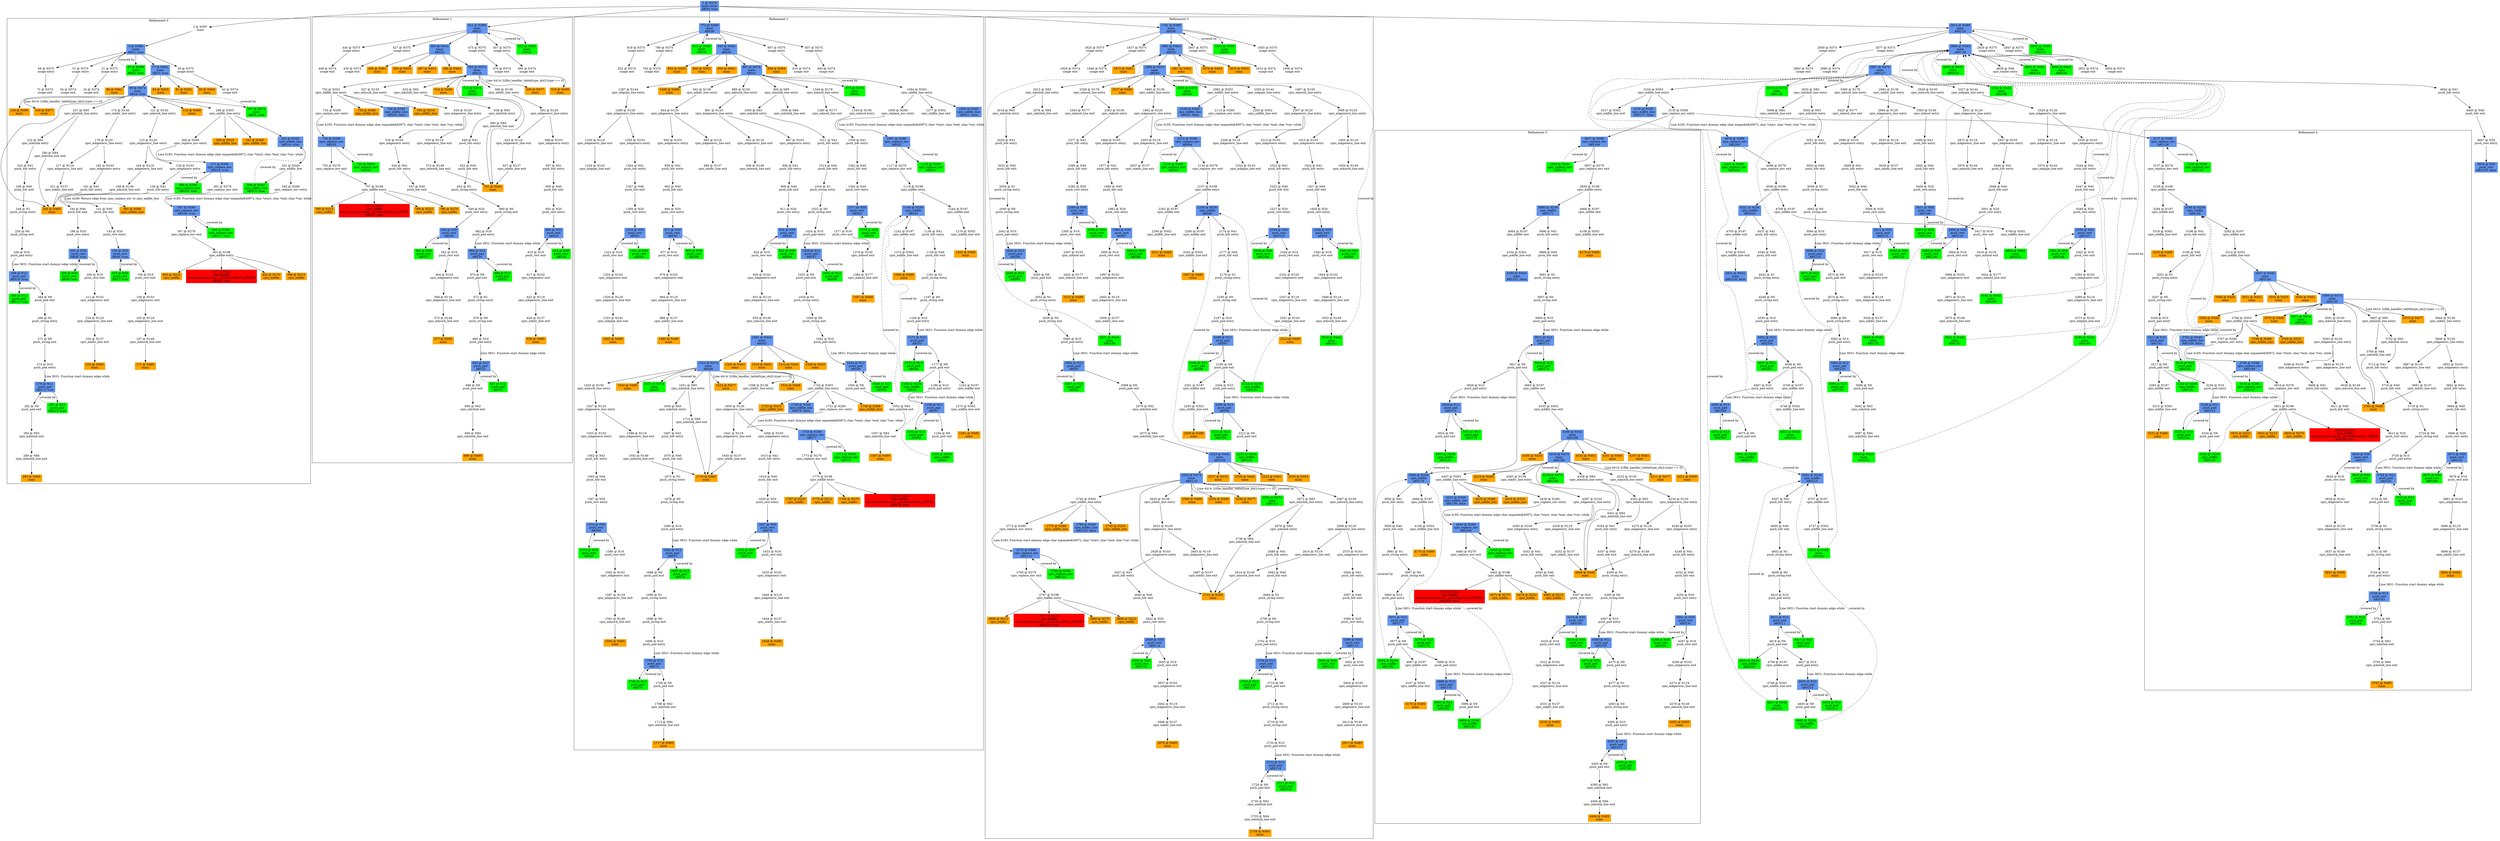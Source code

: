 digraph ARG {
node [style="filled" shape="box" color="white"]
subgraph cluster_0 {
label="Refinement 0"
2 [label="2 @ N387\nmain" id="2"]
5 [fillcolor="cornflowerblue" label="5 @ N389\nmain\nABS1: true" id="5"]
69 [label="69 @ N375\nusage entry" id="69"]
72 [label="72 @ N374\nusage exit" id="72"]
47 [fillcolor="green" label="47 @ N389\nmain\nABS2: true" id="47"]
51 [label="51 @ N375\nusage entry" id="51"]
54 [label="54 @ N374\nusage exit" id="54"]
21 [label="21 @ N375\nusage entry" id="21"]
24 [label="24 @ N374\nusage exit" id="24"]
77 [fillcolor="cornflowerblue" label="77 @ N442\nmain\nABS3: true" id="77"]
99 [fillcolor="cornflowerblue" label="99 @ N474\nmain\nABS4: true" id="99"]
108 [fillcolor="orange" label="108 @ N496\nmain" id="108"]
100 [fillcolor="orange" label="100 @ N477\nmain" id="100"]
295 [fillcolor="orange" label="295 @ N485\nmain" id="295"]
227 [label="227 @ N85\ncpio_mkslink_line entry" id="227"]
290 [label="290 @ N84\ncpio_mkslink_line exit" id="290"]
232 [label="232 @ N63\ncpio_mkslink entry" id="232"]
243 [label="243 @ N41\npush_hdr entry" id="243"]
246 [label="246 @ N40\npush_hdr exit" id="246"]
248 [label="248 @ N1\npush_string entry" id="248"]
254 [label="254 @ N0\npush_string exit" id="254"]
256 [label="256 @ N10\npush_pad entry" id="256"]
258 [fillcolor="cornflowerblue" label="258 @ N12\npush_pad\nABS10: true" id="258"]
263 [fillcolor="green" label="263 @ N12\npush_pad\nABS11: true" id="263"]
264 [label="264 @ N9\npush_pad exit" id="264"]
266 [label="266 @ N1\npush_string entry" id="266"]
272 [label="272 @ N0\npush_string exit" id="272"]
274 [label="274 @ N10\npush_pad entry" id="274"]
276 [fillcolor="cornflowerblue" label="276 @ N12\npush_pad\nABS12: true" id="276"]
282 [label="282 @ N9\npush_pad exit" id="282"]
284 [label="284 @ N62\ncpio_mkslink exit" id="284"]
289 [label="289 @ N84\ncpio_mkslink_line exit" id="289"]
293 [fillcolor="orange" label="293 @ N485\nmain" id="293"]
281 [fillcolor="green" label="281 @ N12\npush_pad\nABS13: true" id="281"]
174 [label="174 @ N138\ncpio_mkdir_line entry" id="174"]
176 [label="176 @ N120\ncpio_mkgeneric_line entry" id="176"]
217 [label="217 @ N119\ncpio_mkgeneric_line exit" id="217"]
221 [label="221 @ N137\ncpio_mkdir_line exit" id="221"]
182 [label="182 @ N103\ncpio_mkgeneric entry" id="182"]
191 [label="191 @ N41\npush_hdr entry" id="191"]
194 [label="194 @ N40\npush_hdr exit" id="194"]
196 [label="196 @ N20\npush_rest entry" id="196"]
203 [fillcolor="cornflowerblue" label="203 @ N30\npush_rest\nABS8: true" id="203"]
208 [fillcolor="green" label="208 @ N30\npush_rest\nABS9: true" id="208"]
209 [label="209 @ N19\npush_rest exit" id="209"]
211 [label="211 @ N102\ncpio_mkgeneric exit" id="211"]
216 [label="216 @ N119\ncpio_mkgeneric_line exit" id="216"]
220 [label="220 @ N137\ncpio_mkdir_line exit" id="220"]
224 [fillcolor="orange" label="224 @ N485\nmain" id="224"]
296 [label="296 @ N303\ncpio_mkfile_line entry" id="296"]
341 [fillcolor="orange" label="341 @ N368\ncpio_mkfile_line" id="341"]
369 [label="369 @ N280\ncpio_replace_env entry" id="369"]
371 [fillcolor="cornflowerblue" label="371 @ N286\ncpio_replace_env\nABS18: true" id="371"]
390 [fillcolor="green" label="390 @ N286\ncpio_replace_env\nABS19: true" id="390"]
391 [label="391 @ N279\ncpio_replace_env exit" id="391"]
392 [fillcolor="orange" label="392 @ N366\ncpio_mkfile_line" id="392"]
299 [fillcolor="orange" label="299 @ N316\ncpio_mkfile_line" id="299"]
322 [fillcolor="cornflowerblue" label="322 @ N345\ncpio_mkfile_line\nABS14: true" id="322"]
331 [label="331 @ N344\ncpio_mkfile_line" id="331"]
345 [label="345 @ N280\ncpio_replace_env entry" id="345"]
347 [fillcolor="cornflowerblue" label="347 @ N286\ncpio_replace_env\nABS16: true" id="347"]
366 [fillcolor="green" label="366 @ N286\ncpio_replace_env\nABS17: true" id="366"]
367 [label="367 @ N279\ncpio_replace_env exit" id="367"]
393 [label="393 @ N198\ncpio_mkfile entry" id="393"]
407 [fillcolor="red" label="407 @ N224\ncpio_mkfile\nAssertionAutomaton: _predefinedState_ERROR\nABS20: true" id="407"]
402 [fillcolor="orange" label="402 @ N270\ncpio_mkfile" id="402"]
396 [fillcolor="orange" label="396 @ N212\ncpio_mkfile" id="396"]
405 [fillcolor="orange" label="405 @ N222\ncpio_mkfile" id="405"]
336 [fillcolor="green" label="336 @ N345\ncpio_mkfile_line\nABS15: true" id="336"]
110 [fillcolor="orange" label="110 @ N499\nmain" id="110"]
121 [label="121 @ N150\ncpio_mksock_line entry" id="121"]
123 [label="123 @ N120\ncpio_mkgeneric_line entry" id="123"]
129 [label="129 @ N103\ncpio_mkgeneric entry" id="129"]
138 [label="138 @ N41\npush_hdr entry" id="138"]
141 [label="141 @ N40\npush_hdr exit" id="141"]
143 [label="143 @ N20\npush_rest entry" id="143"]
150 [fillcolor="cornflowerblue" label="150 @ N30\npush_rest\nABS6: true" id="150"]
156 [label="156 @ N19\npush_rest exit" id="156"]
158 [label="158 @ N102\ncpio_mkgeneric exit" id="158"]
163 [label="163 @ N119\ncpio_mkgeneric_line exit" id="163"]
167 [label="167 @ N149\ncpio_mksock_line exit" id="167"]
171 [fillcolor="orange" label="171 @ N485\nmain" id="171"]
155 [fillcolor="green" label="155 @ N30\npush_rest\nABS7: true" id="155"]
164 [label="164 @ N119\ncpio_mkgeneric_line exit" id="164"]
168 [label="168 @ N149\ncpio_mksock_line exit" id="168"]
107 [fillcolor="green" label="107 @ N474\nmain\nABS5: true" id="107"]
84 [fillcolor="orange" label="84 @ N455\nmain" id="84"]
81 [fillcolor="orange" label="81 @ N452\nmain" id="81"]
90 [fillcolor="orange" label="90 @ N464\nmain" id="90"]
86 [fillcolor="orange" label="86 @ N461\nmain" id="86"]
39 [label="39 @ N375\nusage entry" id="39"]
42 [label="42 @ N374\nusage exit" id="42"]
2 -> 5 []
47 -> 5 [style="dashed" weight="0" label="covered by"]
5 -> 39 []
5 -> 77 []
5 -> 21 []
5 -> 51 []
5 -> 47 []
5 -> 69 []
69 -> 72 []
51 -> 54 []
21 -> 24 []
77 -> 86 []
77 -> 90 []
77 -> 81 []
77 -> 84 []
77 -> 99 []
107 -> 99 [style="dashed" weight="0" label="covered by"]
99 -> 107 []
99 -> 121 []
99 -> 110 []
99 -> 296 []
99 -> 174 []
99 -> 227 []
99 -> 295 []
99 -> 100 [label="Line 4414: [((file_handler_table[type_idx]).type) == 0]" id="99 -> 100"]
99 -> 108 []
227 -> 232 []
227 -> 290 []
290 -> 295 []
232 -> 243 []
243 -> 246 []
246 -> 248 []
248 -> 254 []
254 -> 256 []
256 -> 258 [label="Line 3831: Function start dummy edge while" id="256 -> 258"]
263 -> 258 [style="dashed" weight="0" label="covered by"]
258 -> 264 []
258 -> 263 []
264 -> 266 []
266 -> 272 []
272 -> 274 []
274 -> 276 [label="Line 3831: Function start dummy edge while" id="274 -> 276"]
281 -> 276 [style="dashed" weight="0" label="covered by"]
276 -> 281 []
276 -> 282 []
282 -> 284 []
284 -> 289 []
289 -> 293 []
174 -> 176 []
176 -> 182 []
176 -> 217 []
217 -> 221 []
221 -> 295 []
182 -> 191 []
191 -> 194 []
194 -> 196 []
196 -> 203 []
208 -> 203 [style="dashed" weight="0" label="covered by"]
203 -> 209 []
203 -> 208 []
209 -> 211 []
211 -> 216 []
216 -> 220 []
220 -> 224 []
296 -> 322 []
296 -> 299 []
296 -> 369 []
296 -> 341 []
369 -> 371 [label="Line 4185: Function start dummy edge char expanded[4097]; char *start; char *end; char *var; while" id="369 -> 371"]
390 -> 371 [style="dashed" weight="0" label="covered by"]
371 -> 391 []
371 -> 390 []
391 -> 392 [label="Line 4249: Return edge from cpio_replace_env to cpio_mkfile_line" id="391 -> 392"]
336 -> 322 [style="dashed" weight="0" label="covered by"]
322 -> 331 []
331 -> 336 []
331 -> 345 []
345 -> 347 [label="Line 4185: Function start dummy edge char expanded[4097]; char *start; char *end; char *var; while" id="345 -> 347"]
366 -> 347 [style="dashed" weight="0" label="covered by"]
347 -> 367 []
347 -> 366 []
367 -> 393 []
393 -> 405 []
393 -> 396 []
393 -> 402 []
393 -> 407 []
121 -> 123 []
123 -> 164 []
123 -> 129 []
129 -> 138 []
138 -> 141 []
141 -> 143 []
143 -> 150 []
155 -> 150 [style="dashed" weight="0" label="covered by"]
150 -> 155 []
150 -> 156 []
156 -> 158 []
158 -> 163 []
163 -> 167 []
167 -> 171 []
164 -> 168 []
168 -> 295 []
39 -> 42 []
}
1 -> 2
subgraph cluster_1 {
label="Refinement 1"
411 [fillcolor="cornflowerblue" label="411 @ N389\nmain\nABS21" id="411"]
445 [label="445 @ N375\nusage entry" id="445"]
448 [label="448 @ N374\nusage exit" id="448"]
427 [label="427 @ N375\nusage entry" id="427"]
430 [label="430 @ N374\nusage exit" id="430"]
483 [fillcolor="cornflowerblue" label="483 @ N442\nmain\nABS23" id="483"]
496 [fillcolor="orange" label="496 @ N464\nmain" id="496"]
505 [fillcolor="cornflowerblue" label="505 @ N474\nmain\nABS24" id="505"]
527 [label="527 @ N150\ncpio_mksock_line entry" id="527"]
529 [label="529 @ N120\ncpio_mkgeneric_line entry" id="529"]
570 [label="570 @ N119\ncpio_mkgeneric_line exit" id="570"]
574 [label="574 @ N149\ncpio_mksock_line exit" id="574"]
701 [fillcolor="orange" label="701 @ N485\nmain" id="701"]
535 [label="535 @ N103\ncpio_mkgeneric entry" id="535"]
544 [label="544 @ N41\npush_hdr entry" id="544"]
547 [label="547 @ N40\npush_hdr exit" id="547"]
549 [label="549 @ N20\npush_rest entry" id="549"]
556 [fillcolor="cornflowerblue" label="556 @ N30\npush_rest\nABS26" id="556"]
562 [label="562 @ N19\npush_rest exit" id="562"]
564 [label="564 @ N102\ncpio_mkgeneric exit" id="564"]
569 [label="569 @ N119\ncpio_mkgeneric_line exit" id="569"]
573 [label="573 @ N149\ncpio_mksock_line exit" id="573"]
577 [fillcolor="orange" label="577 @ N485\nmain" id="577"]
561 [fillcolor="green" label="561 @ N30\npush_rest\nABS27" id="561"]
513 [fillcolor="green" label="513 @ N474\nmain\nABS25" id="513"]
702 [label="702 @ N303\ncpio_mkfile_line entry" id="702"]
730 [fillcolor="orange" label="730 @ N368\ncpio_mkfile_line" id="730"]
728 [fillcolor="cornflowerblue" label="728 @ N345\ncpio_mkfile_line\nABS34: false" id="728"]
705 [fillcolor="orange" label="705 @ N316\ncpio_mkfile_line" id="705"]
733 [label="733 @ N280\ncpio_replace_env entry" id="733"]
735 [fillcolor="cornflowerblue" label="735 @ N286\ncpio_replace_env\nABS35" id="735"]
754 [fillcolor="green" label="754 @ N286\ncpio_replace_env\nABS36" id="754"]
755 [label="755 @ N279\ncpio_replace_env exit" id="755"]
757 [label="757 @ N198\ncpio_mkfile entry" id="757"]
766 [fillcolor="orange" label="766 @ N270\ncpio_mkfile" id="766"]
760 [fillcolor="orange" label="760 @ N212\ncpio_mkfile" id="760"]
771 [fillcolor="red" label="771 @ N224\ncpio_mkfile\nAssertionAutomaton: _predefinedState_ERROR\nABS37: true" id="771"]
769 [fillcolor="orange" label="769 @ N222\ncpio_mkfile" id="769"]
514 [fillcolor="orange" label="514 @ N496\nmain" id="514"]
580 [label="580 @ N138\ncpio_mkdir_line entry" id="580"]
582 [label="582 @ N120\ncpio_mkgeneric_line entry" id="582"]
623 [label="623 @ N119\ncpio_mkgeneric_line exit" id="623"]
627 [label="627 @ N137\ncpio_mkdir_line exit" id="627"]
588 [label="588 @ N103\ncpio_mkgeneric entry" id="588"]
597 [label="597 @ N41\npush_hdr entry" id="597"]
600 [label="600 @ N40\npush_hdr exit" id="600"]
602 [label="602 @ N20\npush_rest entry" id="602"]
609 [fillcolor="cornflowerblue" label="609 @ N30\npush_rest\nABS28" id="609"]
614 [fillcolor="green" label="614 @ N30\npush_rest\nABS29" id="614"]
615 [label="615 @ N19\npush_rest exit" id="615"]
617 [label="617 @ N102\ncpio_mkgeneric exit" id="617"]
622 [label="622 @ N119\ncpio_mkgeneric_line exit" id="622"]
626 [label="626 @ N137\ncpio_mkdir_line exit" id="626"]
630 [fillcolor="orange" label="630 @ N485\nmain" id="630"]
633 [label="633 @ N85\ncpio_mkslink_line entry" id="633"]
696 [label="696 @ N84\ncpio_mkslink_line exit" id="696"]
638 [label="638 @ N63\ncpio_mkslink entry" id="638"]
649 [label="649 @ N41\npush_hdr entry" id="649"]
652 [label="652 @ N40\npush_hdr exit" id="652"]
654 [label="654 @ N1\npush_string entry" id="654"]
660 [label="660 @ N0\npush_string exit" id="660"]
662 [label="662 @ N10\npush_pad entry" id="662"]
664 [fillcolor="cornflowerblue" label="664 @ N12\npush_pad\nABS30" id="664"]
670 [label="670 @ N9\npush_pad exit" id="670"]
672 [label="672 @ N1\npush_string entry" id="672"]
678 [label="678 @ N0\npush_string exit" id="678"]
680 [label="680 @ N10\npush_pad entry" id="680"]
682 [fillcolor="cornflowerblue" label="682 @ N12\npush_pad\nABS32" id="682"]
688 [label="688 @ N9\npush_pad exit" id="688"]
690 [label="690 @ N62\ncpio_mkslink exit" id="690"]
695 [label="695 @ N84\ncpio_mkslink_line exit" id="695"]
699 [fillcolor="orange" label="699 @ N485\nmain" id="699"]
687 [fillcolor="green" label="687 @ N12\npush_pad\nABS33" id="687"]
669 [fillcolor="green" label="669 @ N12\npush_pad\nABS31" id="669"]
506 [fillcolor="orange" label="506 @ N477\nmain" id="506"]
516 [fillcolor="orange" label="516 @ N499\nmain" id="516"]
492 [fillcolor="orange" label="492 @ N461\nmain" id="492"]
490 [fillcolor="orange" label="490 @ N455\nmain" id="490"]
487 [fillcolor="orange" label="487 @ N452\nmain" id="487"]
475 [label="475 @ N375\nusage entry" id="475"]
478 [label="478 @ N374\nusage exit" id="478"]
457 [label="457 @ N375\nusage entry" id="457"]
460 [label="460 @ N374\nusage exit" id="460"]
453 [fillcolor="green" label="453 @ N389\nmain\nABS22" id="453"]
453 -> 411 [style="dashed" weight="0" label="covered by"]
411 -> 453 []
411 -> 457 []
411 -> 475 []
411 -> 483 []
411 -> 427 []
411 -> 445 []
445 -> 448 []
427 -> 430 []
483 -> 487 []
483 -> 490 []
483 -> 492 []
483 -> 505 []
483 -> 496 []
513 -> 505 [style="dashed" weight="0" label="covered by"]
505 -> 701 []
505 -> 516 []
505 -> 506 [label="Line 4414: [((file_handler_table[type_idx]).type) == 0]" id="505 -> 506"]
505 -> 633 []
505 -> 580 []
505 -> 514 []
505 -> 702 []
505 -> 513 []
505 -> 527 []
527 -> 529 []
529 -> 535 []
529 -> 570 []
570 -> 574 []
574 -> 701 []
535 -> 544 []
544 -> 547 []
547 -> 549 []
549 -> 556 []
561 -> 556 [style="dashed" weight="0" label="covered by"]
556 -> 561 []
556 -> 562 []
562 -> 564 []
564 -> 569 []
569 -> 573 []
573 -> 577 []
702 -> 733 []
702 -> 705 []
702 -> 728 []
702 -> 730 []
733 -> 735 [label="Line 4185: Function start dummy edge char expanded[4097]; char *start; char *end; char *var; while" id="733 -> 735"]
754 -> 735 [style="dashed" weight="0" label="covered by"]
735 -> 755 []
735 -> 754 []
755 -> 757 []
757 -> 769 []
757 -> 771 []
757 -> 760 []
757 -> 766 []
580 -> 582 []
582 -> 588 []
582 -> 623 []
623 -> 627 []
627 -> 701 []
588 -> 597 []
597 -> 600 []
600 -> 602 []
602 -> 609 []
614 -> 609 [style="dashed" weight="0" label="covered by"]
609 -> 615 []
609 -> 614 []
615 -> 617 []
617 -> 622 []
622 -> 626 []
626 -> 630 []
633 -> 638 []
633 -> 696 []
696 -> 701 []
638 -> 649 []
649 -> 652 []
652 -> 654 []
654 -> 660 []
660 -> 662 []
662 -> 664 [label="Line 3831: Function start dummy edge while" id="662 -> 664"]
669 -> 664 [style="dashed" weight="0" label="covered by"]
664 -> 669 []
664 -> 670 []
670 -> 672 []
672 -> 678 []
678 -> 680 []
680 -> 682 [label="Line 3831: Function start dummy edge while" id="680 -> 682"]
687 -> 682 [style="dashed" weight="0" label="covered by"]
682 -> 687 []
682 -> 688 []
688 -> 690 []
690 -> 695 []
695 -> 699 []
475 -> 478 []
457 -> 460 []
}
1 -> 411
subgraph cluster_2 {
label="Refinement 2"
773 [fillcolor="cornflowerblue" label="773 @ N389\nmain\nABS38" id="773"]
815 [fillcolor="green" label="815 @ N389\nmain\nABS39" id="815"]
819 [label="819 @ N375\nusage entry" id="819"]
822 [label="822 @ N374\nusage exit" id="822"]
789 [label="789 @ N375\nusage entry" id="789"]
792 [label="792 @ N374\nusage exit" id="792"]
845 [fillcolor="cornflowerblue" label="845 @ N442\nmain\nABS40" id="845"]
854 [fillcolor="orange" label="854 @ N461\nmain" id="854"]
867 [fillcolor="cornflowerblue" label="867 @ N474\nmain\nABS41" id="867"]
1287 [label="1287 @ N144\ncpio_mkpipe_line entry" id="1287"]
1289 [label="1289 @ N120\ncpio_mkgeneric_line entry" id="1289"]
1330 [label="1330 @ N119\ncpio_mkgeneric_line exit" id="1330"]
1334 [label="1334 @ N143\ncpio_mkpipe_line exit" id="1334"]
1295 [label="1295 @ N103\ncpio_mkgeneric entry" id="1295"]
1304 [label="1304 @ N41\npush_hdr entry" id="1304"]
1307 [label="1307 @ N40\npush_hdr exit" id="1307"]
1309 [label="1309 @ N20\npush_rest entry" id="1309"]
1316 [fillcolor="cornflowerblue" label="1316 @ N30\npush_rest\nABS61" id="1316"]
1322 [label="1322 @ N19\npush_rest exit" id="1322"]
1324 [label="1324 @ N102\ncpio_mkgeneric exit" id="1324"]
1329 [label="1329 @ N119\ncpio_mkgeneric_line exit" id="1329"]
1333 [label="1333 @ N143\ncpio_mkpipe_line exit" id="1333"]
1495 [fillcolor="orange" label="1495 @ N489\nmain" id="1495"]
1321 [fillcolor="green" label="1321 @ N30\npush_rest\nABS62" id="1321"]
1499 [fillcolor="orange" label="1499 @ N489\nmain" id="1499"]
942 [label="942 @ N138\ncpio_mkdir_line entry" id="942"]
944 [label="944 @ N120\ncpio_mkgeneric_line entry" id="944"]
950 [label="950 @ N103\ncpio_mkgeneric entry" id="950"]
959 [label="959 @ N41\npush_hdr entry" id="959"]
962 [label="962 @ N40\npush_hdr exit" id="962"]
964 [label="964 @ N20\npush_rest entry" id="964"]
971 [fillcolor="cornflowerblue" label="971 @ N30\npush_rest\nABS45" id="971"]
977 [label="977 @ N19\npush_rest exit" id="977"]
979 [label="979 @ N102\ncpio_mkgeneric exit" id="979"]
984 [label="984 @ N119\ncpio_mkgeneric_line exit" id="984"]
988 [label="988 @ N137\ncpio_mkdir_line exit" id="988"]
1485 [fillcolor="orange" label="1485 @ N489\nmain" id="1485"]
976 [fillcolor="green" label="976 @ N30\npush_rest\nABS46" id="976"]
985 [label="985 @ N119\ncpio_mkgeneric_line exit" id="985"]
989 [label="989 @ N137\ncpio_mkdir_line exit" id="989"]
889 [label="889 @ N150\ncpio_mksock_line entry" id="889"]
891 [label="891 @ N120\ncpio_mkgeneric_line entry" id="891"]
932 [label="932 @ N119\ncpio_mkgeneric_line exit" id="932"]
936 [label="936 @ N149\ncpio_mksock_line exit" id="936"]
897 [label="897 @ N103\ncpio_mkgeneric entry" id="897"]
906 [label="906 @ N41\npush_hdr entry" id="906"]
909 [label="909 @ N40\npush_hdr exit" id="909"]
911 [label="911 @ N20\npush_rest entry" id="911"]
918 [fillcolor="cornflowerblue" label="918 @ N30\npush_rest\nABS43" id="918"]
924 [label="924 @ N19\npush_rest exit" id="924"]
926 [label="926 @ N102\ncpio_mkgeneric exit" id="926"]
931 [label="931 @ N119\ncpio_mkgeneric_line exit" id="931"]
935 [label="935 @ N149\ncpio_mksock_line exit" id="935"]
1501 [fillcolor="cornflowerblue" label="1501 @ N442\nmain\nABS65" id="1501"]
1514 [fillcolor="orange" label="1514 @ N464\nmain" id="1514"]
1508 [fillcolor="orange" label="1508 @ N455\nmain" id="1508"]
1523 [fillcolor="cornflowerblue" label="1523 @ N474\nmain\nABS66" id="1523"]
1719 [fillcolor="orange" label="1719 @ N485\nmain" id="1719"]
1651 [label="1651 @ N85\ncpio_mkslink_line entry" id="1651"]
1714 [label="1714 @ N84\ncpio_mkslink_line exit" id="1714"]
1656 [label="1656 @ N63\ncpio_mkslink entry" id="1656"]
1667 [label="1667 @ N41\npush_hdr entry" id="1667"]
1670 [label="1670 @ N40\npush_hdr exit" id="1670"]
1672 [label="1672 @ N1\npush_string entry" id="1672"]
1678 [label="1678 @ N0\npush_string exit" id="1678"]
1680 [label="1680 @ N10\npush_pad entry" id="1680"]
1682 [fillcolor="cornflowerblue" label="1682 @ N12\npush_pad\nABS72" id="1682"]
1688 [label="1688 @ N9\npush_pad exit" id="1688"]
1690 [label="1690 @ N1\npush_string entry" id="1690"]
1696 [label="1696 @ N0\npush_string exit" id="1696"]
1698 [label="1698 @ N10\npush_pad entry" id="1698"]
1700 [fillcolor="cornflowerblue" label="1700 @ N12\npush_pad\nABS74" id="1700"]
1705 [fillcolor="green" label="1705 @ N12\npush_pad\nABS75" id="1705"]
1706 [label="1706 @ N9\npush_pad exit" id="1706"]
1708 [label="1708 @ N62\ncpio_mkslink exit" id="1708"]
1713 [label="1713 @ N84\ncpio_mkslink_line exit" id="1713"]
1717 [fillcolor="orange" label="1717 @ N485\nmain" id="1717"]
1687 [fillcolor="green" label="1687 @ N12\npush_pad\nABS73" id="1687"]
1524 [fillcolor="orange" label="1524 @ N477\nmain" id="1524"]
1598 [label="1598 @ N138\ncpio_mkdir_line entry" id="1598"]
1600 [label="1600 @ N120\ncpio_mkgeneric_line entry" id="1600"]
1641 [label="1641 @ N119\ncpio_mkgeneric_line exit" id="1641"]
1645 [label="1645 @ N137\ncpio_mkdir_line exit" id="1645"]
1606 [label="1606 @ N103\ncpio_mkgeneric entry" id="1606"]
1615 [label="1615 @ N41\npush_hdr entry" id="1615"]
1618 [label="1618 @ N40\npush_hdr exit" id="1618"]
1620 [label="1620 @ N20\npush_rest entry" id="1620"]
1627 [fillcolor="cornflowerblue" label="1627 @ N30\npush_rest\nABS70" id="1627"]
1632 [fillcolor="green" label="1632 @ N30\npush_rest\nABS71" id="1632"]
1633 [label="1633 @ N19\npush_rest exit" id="1633"]
1635 [label="1635 @ N102\ncpio_mkgeneric exit" id="1635"]
1640 [label="1640 @ N119\ncpio_mkgeneric_line exit" id="1640"]
1644 [label="1644 @ N137\ncpio_mkdir_line exit" id="1644"]
1648 [fillcolor="orange" label="1648 @ N485\nmain" id="1648"]
1532 [fillcolor="orange" label="1532 @ N496\nmain" id="1532"]
1720 [label="1720 @ N303\ncpio_mkfile_line entry" id="1720"]
1751 [label="1751 @ N280\ncpio_replace_env entry" id="1751"]
1753 [fillcolor="cornflowerblue" label="1753 @ N286\ncpio_replace_env\nABS77" id="1753"]
1772 [fillcolor="green" label="1772 @ N286\ncpio_replace_env\nABS78" id="1772"]
1773 [label="1773 @ N279\ncpio_replace_env exit" id="1773"]
1775 [label="1775 @ N198\ncpio_mkfile entry" id="1775"]
1784 [fillcolor="orange" label="1784 @ N270\ncpio_mkfile" id="1784"]
1789 [fillcolor="red" label="1789 @ N224\ncpio_mkfile\nAssertionAutomaton: _predefinedState_ERROR\nABS79: true" id="1789"]
1787 [fillcolor="orange" label="1787 @ N222\ncpio_mkfile" id="1787"]
1778 [fillcolor="orange" label="1778 @ N212\ncpio_mkfile" id="1778"]
1748 [fillcolor="orange" label="1748 @ N368\ncpio_mkfile_line" id="1748"]
1723 [fillcolor="orange" label="1723 @ N316\ncpio_mkfile_line" id="1723"]
1746 [fillcolor="cornflowerblue" label="1746 @ N345\ncpio_mkfile_line\nABS76: false" id="1746"]
1545 [label="1545 @ N150\ncpio_mksock_line entry" id="1545"]
1547 [label="1547 @ N120\ncpio_mkgeneric_line entry" id="1547"]
1588 [label="1588 @ N119\ncpio_mkgeneric_line exit" id="1588"]
1592 [label="1592 @ N149\ncpio_mksock_line exit" id="1592"]
1553 [label="1553 @ N103\ncpio_mkgeneric entry" id="1553"]
1562 [label="1562 @ N41\npush_hdr entry" id="1562"]
1565 [label="1565 @ N40\npush_hdr exit" id="1565"]
1567 [label="1567 @ N20\npush_rest entry" id="1567"]
1574 [fillcolor="cornflowerblue" label="1574 @ N30\npush_rest\nABS68" id="1574"]
1580 [label="1580 @ N19\npush_rest exit" id="1580"]
1582 [label="1582 @ N102\ncpio_mkgeneric exit" id="1582"]
1587 [label="1587 @ N119\ncpio_mkgeneric_line exit" id="1587"]
1591 [label="1591 @ N149\ncpio_mksock_line exit" id="1591"]
1595 [fillcolor="orange" label="1595 @ N485\nmain" id="1595"]
1579 [fillcolor="green" label="1579 @ N30\npush_rest\nABS69" id="1579"]
1534 [fillcolor="orange" label="1534 @ N499\nmain" id="1534"]
1531 [fillcolor="green" label="1531 @ N474\nmain\nABS67" id="1531"]
1505 [fillcolor="orange" label="1505 @ N452\nmain" id="1505"]
1510 [fillcolor="orange" label="1510 @ N461\nmain" id="1510"]
923 [fillcolor="green" label="923 @ N30\npush_rest\nABS44" id="923"]
995 [label="995 @ N85\ncpio_mkslink_line entry" id="995"]
1000 [label="1000 @ N63\ncpio_mkslink entry" id="1000"]
1011 [label="1011 @ N41\npush_hdr entry" id="1011"]
1014 [label="1014 @ N40\npush_hdr exit" id="1014"]
1016 [label="1016 @ N1\npush_string entry" id="1016"]
1022 [label="1022 @ N0\npush_string exit" id="1022"]
1024 [label="1024 @ N10\npush_pad entry" id="1024"]
1026 [fillcolor="cornflowerblue" label="1026 @ N12\npush_pad\nABS47" id="1026"]
1032 [label="1032 @ N9\npush_pad exit" id="1032"]
1034 [label="1034 @ N1\npush_string entry" id="1034"]
1040 [label="1040 @ N0\npush_string exit" id="1040"]
1042 [label="1042 @ N10\npush_pad entry" id="1042"]
1044 [fillcolor="cornflowerblue" label="1044 @ N12\npush_pad\nABS49" id="1044"]
1049 [fillcolor="green" label="1049 @ N12\npush_pad\nABS50" id="1049"]
1050 [label="1050 @ N9\npush_pad exit" id="1050"]
1052 [label="1052 @ N62\ncpio_mkslink exit" id="1052"]
1057 [label="1057 @ N84\ncpio_mkslink_line exit" id="1057"]
1487 [fillcolor="orange" label="1487 @ N489\nmain" id="1487"]
1031 [fillcolor="green" label="1031 @ N12\npush_pad\nABS48" id="1031"]
1058 [label="1058 @ N84\ncpio_mkslink_line exit" id="1058"]
875 [fillcolor="green" label="875 @ N474\nmain\nABS42" id="875"]
1340 [label="1340 @ N178\ncpio_mknod_line entry" id="1340"]
1385 [label="1385 @ N177\ncpio_mknod_line exit" id="1385"]
1345 [label="1345 @ N156\ncpio_mknod entry" id="1345"]
1359 [label="1359 @ N41\npush_hdr entry" id="1359"]
1362 [label="1362 @ N40\npush_hdr exit" id="1362"]
1364 [label="1364 @ N20\npush_rest entry" id="1364"]
1371 [fillcolor="cornflowerblue" label="1371 @ N30\npush_rest\nABS63" id="1371"]
1377 [label="1377 @ N19\npush_rest exit" id="1377"]
1379 [label="1379 @ N155\ncpio_mknod exit" id="1379"]
1384 [label="1384 @ N177\ncpio_mknod_line exit" id="1384"]
1497 [fillcolor="orange" label="1497 @ N489\nmain" id="1497"]
1376 [fillcolor="green" label="1376 @ N30\npush_rest\nABS64" id="1376"]
1064 [label="1064 @ N303\ncpio_mkfile_line entry" id="1064"]
1277 [label="1277 @ N302\ncpio_mkfile_line exit" id="1277"]
1090 [fillcolor="cornflowerblue" label="1090 @ N345\ncpio_mkfile_line\nABS51: false" id="1090"]
1095 [label="1095 @ N280\ncpio_replace_env entry" id="1095"]
1097 [fillcolor="cornflowerblue" label="1097 @ N286\ncpio_replace_env\nABS52" id="1097"]
1117 [label="1117 @ N279\ncpio_replace_env exit" id="1117"]
1119 [label="1119 @ N198\ncpio_mkfile entry" id="1119"]
1140 [fillcolor="cornflowerblue" label="1140 @ N236\ncpio_mkfile\nABS54" id="1140"]
1156 [label="1156 @ N41\npush_hdr entry" id="1156"]
1159 [label="1159 @ N40\npush_hdr exit" id="1159"]
1161 [label="1161 @ N1\npush_string entry" id="1161"]
1167 [label="1167 @ N0\npush_string exit" id="1167"]
1169 [label="1169 @ N10\npush_pad entry" id="1169"]
1171 [fillcolor="cornflowerblue" label="1171 @ N12\npush_pad\nABS55" id="1171"]
1176 [fillcolor="green" label="1176 @ N12\npush_pad\nABS56" id="1176"]
1177 [label="1177 @ N9\npush_pad exit" id="1177"]
1186 [label="1186 @ N10\npush_pad entry" id="1186"]
1188 [fillcolor="cornflowerblue" label="1188 @ N12\npush_pad\nABS57" id="1188"]
1193 [fillcolor="green" label="1193 @ N12\npush_pad\nABS58" id="1193"]
1194 [label="1194 @ N9\npush_pad exit" id="1194"]
1202 [fillcolor="green" label="1202 @ N236\ncpio_mkfile\nABS60" id="1202"]
1243 [label="1243 @ N197\ncpio_mkfile exit" id="1243"]
1275 [label="1275 @ N302\ncpio_mkfile_line exit" id="1275"]
1491 [fillcolor="orange" label="1491 @ N489\nmain" id="1491"]
1200 [fillcolor="green" label="1200 @ N236\ncpio_mkfile\nABS59" id="1200"]
1242 [label="1242 @ N197\ncpio_mkfile exit" id="1242"]
1274 [label="1274 @ N302\ncpio_mkfile_line exit" id="1274"]
1489 [fillcolor="orange" label="1489 @ N489\nmain" id="1489"]
1244 [label="1244 @ N197\ncpio_mkfile exit" id="1244"]
1276 [label="1276 @ N302\ncpio_mkfile_line exit" id="1276"]
1493 [fillcolor="orange" label="1493 @ N489\nmain" id="1493"]
1116 [fillcolor="green" label="1116 @ N286\ncpio_replace_env\nABS53" id="1116"]
858 [fillcolor="orange" label="858 @ N464\nmain" id="858"]
852 [fillcolor="orange" label="852 @ N455\nmain" id="852"]
849 [fillcolor="orange" label="849 @ N452\nmain" id="849"]
807 [label="807 @ N375\nusage entry" id="807"]
810 [label="810 @ N374\nusage exit" id="810"]
837 [label="837 @ N375\nusage entry" id="837"]
840 [label="840 @ N374\nusage exit" id="840"]
815 -> 773 [style="dashed" weight="0" label="covered by"]
773 -> 837 []
773 -> 807 []
773 -> 845 []
773 -> 789 []
773 -> 819 []
773 -> 815 []
819 -> 822 []
789 -> 792 []
845 -> 849 []
845 -> 852 []
845 -> 858 []
845 -> 867 []
845 -> 854 []
875 -> 867 [style="dashed" weight="0" label="covered by"]
867 -> 1064 []
867 -> 1340 []
867 -> 875 []
867 -> 995 []
867 -> 889 []
867 -> 942 []
867 -> 1499 []
867 -> 1287 []
1287 -> 1289 []
1289 -> 1295 []
1289 -> 1330 []
1330 -> 1334 []
1295 -> 1304 []
1304 -> 1307 []
1307 -> 1309 []
1309 -> 1316 []
1321 -> 1316 [style="dashed" weight="0" label="covered by"]
1316 -> 1321 []
1316 -> 1322 []
1322 -> 1324 []
1324 -> 1329 []
1329 -> 1333 []
1333 -> 1495 []
942 -> 944 []
944 -> 985 []
944 -> 950 []
950 -> 959 []
959 -> 962 []
962 -> 964 []
964 -> 971 []
976 -> 971 [style="dashed" weight="0" label="covered by"]
971 -> 976 []
971 -> 977 []
977 -> 979 []
979 -> 984 []
984 -> 988 []
988 -> 1485 []
985 -> 989 []
889 -> 891 []
891 -> 897 []
891 -> 932 []
932 -> 936 []
897 -> 906 []
906 -> 909 []
909 -> 911 []
911 -> 918 []
923 -> 918 [style="dashed" weight="0" label="covered by"]
918 -> 923 []
918 -> 924 []
924 -> 926 []
926 -> 931 []
931 -> 935 []
935 -> 1501 []
1501 -> 1510 []
1501 -> 1505 []
1501 -> 1523 []
1501 -> 1508 []
1501 -> 1514 []
1531 -> 1523 [style="dashed" weight="0" label="covered by"]
1523 -> 1531 []
1523 -> 1534 []
1523 -> 1545 []
1523 -> 1720 []
1523 -> 1532 []
1523 -> 1598 []
1523 -> 1524 [label="Line 4414: [((file_handler_table[type_idx]).type) == 0]" id="1523 -> 1524"]
1523 -> 1651 []
1523 -> 1719 []
1651 -> 1656 []
1651 -> 1714 []
1714 -> 1719 []
1656 -> 1667 []
1667 -> 1670 []
1670 -> 1672 []
1672 -> 1678 []
1678 -> 1680 []
1680 -> 1682 [label="Line 3831: Function start dummy edge while" id="1680 -> 1682"]
1687 -> 1682 [style="dashed" weight="0" label="covered by"]
1682 -> 1687 []
1682 -> 1688 []
1688 -> 1690 []
1690 -> 1696 []
1696 -> 1698 []
1698 -> 1700 [label="Line 3831: Function start dummy edge while" id="1698 -> 1700"]
1705 -> 1700 [style="dashed" weight="0" label="covered by"]
1700 -> 1706 []
1700 -> 1705 []
1706 -> 1708 []
1708 -> 1713 []
1713 -> 1717 []
1598 -> 1600 []
1600 -> 1606 []
1600 -> 1641 []
1641 -> 1645 []
1645 -> 1719 []
1606 -> 1615 []
1615 -> 1618 []
1618 -> 1620 []
1620 -> 1627 []
1632 -> 1627 [style="dashed" weight="0" label="covered by"]
1627 -> 1633 []
1627 -> 1632 []
1633 -> 1635 []
1635 -> 1640 []
1640 -> 1644 []
1644 -> 1648 []
1720 -> 1746 []
1720 -> 1723 []
1720 -> 1748 []
1720 -> 1751 []
1751 -> 1753 [label="Line 4185: Function start dummy edge char expanded[4097]; char *start; char *end; char *var; while" id="1751 -> 1753"]
1772 -> 1753 [style="dashed" weight="0" label="covered by"]
1753 -> 1773 []
1753 -> 1772 []
1773 -> 1775 []
1775 -> 1778 []
1775 -> 1787 []
1775 -> 1789 []
1775 -> 1784 []
1545 -> 1547 []
1547 -> 1553 []
1547 -> 1588 []
1588 -> 1592 []
1592 -> 1719 []
1553 -> 1562 []
1562 -> 1565 []
1565 -> 1567 []
1567 -> 1574 []
1579 -> 1574 [style="dashed" weight="0" label="covered by"]
1574 -> 1579 []
1574 -> 1580 []
1580 -> 1582 []
1582 -> 1587 []
1587 -> 1591 []
1591 -> 1595 []
995 -> 1058 []
995 -> 1000 []
1000 -> 1011 []
1011 -> 1014 []
1014 -> 1016 []
1016 -> 1022 []
1022 -> 1024 []
1024 -> 1026 [label="Line 3831: Function start dummy edge while" id="1024 -> 1026"]
1031 -> 1026 [style="dashed" weight="0" label="covered by"]
1026 -> 1031 []
1026 -> 1032 []
1032 -> 1034 []
1034 -> 1040 []
1040 -> 1042 []
1042 -> 1044 [label="Line 3831: Function start dummy edge while" id="1042 -> 1044"]
1049 -> 1044 [style="dashed" weight="0" label="covered by"]
1044 -> 1050 []
1044 -> 1049 []
1050 -> 1052 []
1052 -> 1057 []
1057 -> 1487 []
1340 -> 1345 []
1340 -> 1385 []
1345 -> 1359 []
1359 -> 1362 []
1362 -> 1364 []
1364 -> 1371 []
1376 -> 1371 [style="dashed" weight="0" label="covered by"]
1371 -> 1376 []
1371 -> 1377 []
1377 -> 1379 []
1379 -> 1384 []
1384 -> 1497 []
1064 -> 1095 []
1064 -> 1090 []
1064 -> 1277 []
1095 -> 1097 [label="Line 4185: Function start dummy edge char expanded[4097]; char *start; char *end; char *var; while" id="1095 -> 1097"]
1116 -> 1097 [style="dashed" weight="0" label="covered by"]
1097 -> 1116 []
1097 -> 1117 []
1117 -> 1119 []
1119 -> 1244 []
1119 -> 1140 []
1200 -> 1140 [style="dashed" weight="0" label="covered by"]
1202 -> 1140 [style="dashed" weight="0" label="covered by"]
1140 -> 1242 []
1140 -> 1156 []
1156 -> 1159 []
1159 -> 1161 []
1161 -> 1167 []
1167 -> 1169 []
1169 -> 1171 [label="Line 3831: Function start dummy edge while" id="1169 -> 1171"]
1176 -> 1171 [style="dashed" weight="0" label="covered by"]
1171 -> 1177 []
1171 -> 1176 []
1177 -> 1200 []
1177 -> 1243 []
1177 -> 1186 []
1186 -> 1188 [label="Line 3831: Function start dummy edge while" id="1186 -> 1188"]
1193 -> 1188 [style="dashed" weight="0" label="covered by"]
1188 -> 1194 []
1188 -> 1193 []
1194 -> 1202 []
1243 -> 1275 []
1275 -> 1491 []
1242 -> 1274 []
1274 -> 1489 []
1244 -> 1276 []
1276 -> 1493 []
807 -> 810 []
837 -> 840 []
}
1 -> 773
subgraph cluster_3 {
label="Refinement 3"
1791 [fillcolor="cornflowerblue" label="1791 @ N389\nmain\nABS80" id="1791"]
1825 [label="1825 @ N375\nusage entry" id="1825"]
1828 [label="1828 @ N374\nusage exit" id="1828"]
1837 [label="1837 @ N375\nusage entry" id="1837"]
1840 [label="1840 @ N374\nusage exit" id="1840"]
1863 [fillcolor="cornflowerblue" label="1863 @ N442\nmain\nABS82" id="1863"]
1867 [fillcolor="orange" label="1867 @ N452\nmain" id="1867"]
1885 [fillcolor="cornflowerblue" label="1885 @ N474\nmain\nABS83" id="1885"]
2305 [label="2305 @ N144\ncpio_mkpipe_line entry" id="2305"]
2307 [label="2307 @ N120\ncpio_mkgeneric_line entry" id="2307"]
2313 [label="2313 @ N103\ncpio_mkgeneric entry" id="2313"]
2322 [label="2322 @ N41\npush_hdr entry" id="2322"]
2325 [label="2325 @ N40\npush_hdr exit" id="2325"]
2327 [label="2327 @ N20\npush_rest entry" id="2327"]
2334 [fillcolor="cornflowerblue" label="2334 @ N30\npush_rest\nABS103" id="2334"]
2340 [label="2340 @ N19\npush_rest exit" id="2340"]
2342 [label="2342 @ N102\ncpio_mkgeneric exit" id="2342"]
2347 [label="2347 @ N119\ncpio_mkgeneric_line exit" id="2347"]
2351 [label="2351 @ N143\ncpio_mkpipe_line exit" id="2351"]
2513 [fillcolor="orange" label="2513 @ N489\nmain" id="2513"]
2339 [fillcolor="green" label="2339 @ N30\npush_rest\nABS104" id="2339"]
2348 [label="2348 @ N119\ncpio_mkgeneric_line exit" id="2348"]
2352 [label="2352 @ N143\ncpio_mkpipe_line exit" id="2352"]
1907 [label="1907 @ N150\ncpio_mksock_line entry" id="1907"]
1909 [label="1909 @ N120\ncpio_mkgeneric_line entry" id="1909"]
1950 [label="1950 @ N119\ncpio_mkgeneric_line exit" id="1950"]
1954 [label="1954 @ N149\ncpio_mksock_line exit" id="1954"]
1915 [label="1915 @ N103\ncpio_mkgeneric entry" id="1915"]
1924 [label="1924 @ N41\npush_hdr entry" id="1924"]
1927 [label="1927 @ N40\npush_hdr exit" id="1927"]
1929 [label="1929 @ N20\npush_rest entry" id="1929"]
1936 [fillcolor="cornflowerblue" label="1936 @ N30\npush_rest\nABS85" id="1936"]
1942 [label="1942 @ N19\npush_rest exit" id="1942"]
1944 [label="1944 @ N102\ncpio_mkgeneric exit" id="1944"]
1949 [label="1949 @ N119\ncpio_mkgeneric_line exit" id="1949"]
1953 [label="1953 @ N149\ncpio_mksock_line exit" id="1953"]
2519 [fillcolor="green" label="2519 @ N442\nmain\nABS107" id="2519"]
1941 [fillcolor="green" label="1941 @ N30\npush_rest\nABS86" id="1941"]
2358 [label="2358 @ N178\ncpio_mknod_line entry" id="2358"]
2403 [label="2403 @ N177\ncpio_mknod_line exit" id="2403"]
2363 [label="2363 @ N156\ncpio_mknod entry" id="2363"]
2377 [label="2377 @ N41\npush_hdr entry" id="2377"]
2380 [label="2380 @ N40\npush_hdr exit" id="2380"]
2382 [label="2382 @ N20\npush_rest entry" id="2382"]
2389 [fillcolor="cornflowerblue" label="2389 @ N30\npush_rest\nABS105" id="2389"]
2395 [label="2395 @ N19\npush_rest exit" id="2395"]
2397 [label="2397 @ N155\ncpio_mknod exit" id="2397"]
2402 [label="2402 @ N177\ncpio_mknod_line exit" id="2402"]
2515 [fillcolor="orange" label="2515 @ N489\nmain" id="2515"]
2394 [fillcolor="green" label="2394 @ N30\npush_rest\nABS106" id="2394"]
1893 [fillcolor="green" label="1893 @ N474\nmain\nABS84" id="1893"]
2517 [fillcolor="orange" label="2517 @ N489\nmain" id="2517"]
2013 [label="2013 @ N85\ncpio_mkslink_line entry" id="2013"]
2076 [label="2076 @ N84\ncpio_mkslink_line exit" id="2076"]
2018 [label="2018 @ N63\ncpio_mkslink entry" id="2018"]
2029 [label="2029 @ N41\npush_hdr entry" id="2029"]
2032 [label="2032 @ N40\npush_hdr exit" id="2032"]
2034 [label="2034 @ N1\npush_string entry" id="2034"]
2040 [label="2040 @ N0\npush_string exit" id="2040"]
2042 [label="2042 @ N10\npush_pad entry" id="2042"]
2044 [fillcolor="cornflowerblue" label="2044 @ N12\npush_pad\nABS89" id="2044"]
2049 [fillcolor="green" label="2049 @ N12\npush_pad\nABS90" id="2049"]
2050 [label="2050 @ N9\npush_pad exit" id="2050"]
2052 [label="2052 @ N1\npush_string entry" id="2052"]
2058 [label="2058 @ N0\npush_string exit" id="2058"]
2060 [label="2060 @ N10\npush_pad entry" id="2060"]
2062 [fillcolor="cornflowerblue" label="2062 @ N12\npush_pad\nABS91" id="2062"]
2067 [fillcolor="green" label="2067 @ N12\npush_pad\nABS92" id="2067"]
2068 [label="2068 @ N9\npush_pad exit" id="2068"]
2070 [label="2070 @ N62\ncpio_mkslink exit" id="2070"]
2075 [label="2075 @ N84\ncpio_mkslink_line exit" id="2075"]
2523 [fillcolor="cornflowerblue" label="2523 @ N442\nmain\nABS109" id="2523"]
2545 [fillcolor="cornflowerblue" label="2545 @ N474\nmain\nABS110" id="2545"]
2742 [label="2742 @ N303\ncpio_mkfile_line entry" id="2742"]
2745 [fillcolor="orange" label="2745 @ N316\ncpio_mkfile_line" id="2745"]
2773 [label="2773 @ N280\ncpio_replace_env entry" id="2773"]
2775 [fillcolor="cornflowerblue" label="2775 @ N286\ncpio_replace_env\nABS121" id="2775"]
2794 [fillcolor="green" label="2794 @ N286\ncpio_replace_env\nABS122" id="2794"]
2795 [label="2795 @ N279\ncpio_replace_env exit" id="2795"]
2797 [label="2797 @ N198\ncpio_mkfile entry" id="2797"]
2811 [fillcolor="red" label="2811 @ N224\ncpio_mkfile\nAssertionAutomaton: _predefinedState_ERROR\nABS123: true" id="2811"]
2806 [fillcolor="orange" label="2806 @ N270\ncpio_mkfile" id="2806"]
2809 [fillcolor="orange" label="2809 @ N222\ncpio_mkfile" id="2809"]
2800 [fillcolor="orange" label="2800 @ N212\ncpio_mkfile" id="2800"]
2770 [fillcolor="orange" label="2770 @ N368\ncpio_mkfile_line" id="2770"]
2768 [fillcolor="cornflowerblue" label="2768 @ N345\ncpio_mkfile_line\nABS120: false" id="2768"]
2620 [label="2620 @ N138\ncpio_mkdir_line entry" id="2620"]
2622 [label="2622 @ N120\ncpio_mkgeneric_line entry" id="2622"]
2663 [label="2663 @ N119\ncpio_mkgeneric_line exit" id="2663"]
2667 [label="2667 @ N137\ncpio_mkdir_line exit" id="2667"]
2741 [fillcolor="orange" label="2741 @ N485\nmain" id="2741"]
2628 [label="2628 @ N103\ncpio_mkgeneric entry" id="2628"]
2637 [label="2637 @ N41\npush_hdr entry" id="2637"]
2640 [label="2640 @ N40\npush_hdr exit" id="2640"]
2642 [label="2642 @ N20\npush_rest entry" id="2642"]
2649 [fillcolor="cornflowerblue" label="2649 @ N30\npush_rest\nABS114" id="2649"]
2655 [label="2655 @ N19\npush_rest exit" id="2655"]
2657 [label="2657 @ N102\ncpio_mkgeneric exit" id="2657"]
2662 [label="2662 @ N119\ncpio_mkgeneric_line exit" id="2662"]
2666 [label="2666 @ N137\ncpio_mkdir_line exit" id="2666"]
2670 [fillcolor="orange" label="2670 @ N485\nmain" id="2670"]
2654 [fillcolor="green" label="2654 @ N30\npush_rest\nABS115" id="2654"]
2556 [fillcolor="orange" label="2556 @ N499\nmain" id="2556"]
2553 [fillcolor="green" label="2553 @ N474\nmain\nABS111" id="2553"]
2554 [fillcolor="orange" label="2554 @ N496\nmain" id="2554"]
2546 [fillcolor="orange" label="2546 @ N477\nmain" id="2546"]
2567 [label="2567 @ N150\ncpio_mksock_line entry" id="2567"]
2569 [label="2569 @ N120\ncpio_mkgeneric_line entry" id="2569"]
2610 [label="2610 @ N119\ncpio_mkgeneric_line exit" id="2610"]
2614 [label="2614 @ N149\ncpio_mksock_line exit" id="2614"]
2575 [label="2575 @ N103\ncpio_mkgeneric entry" id="2575"]
2584 [label="2584 @ N41\npush_hdr entry" id="2584"]
2587 [label="2587 @ N40\npush_hdr exit" id="2587"]
2589 [label="2589 @ N20\npush_rest entry" id="2589"]
2596 [fillcolor="cornflowerblue" label="2596 @ N30\npush_rest\nABS112" id="2596"]
2602 [label="2602 @ N19\npush_rest exit" id="2602"]
2604 [label="2604 @ N102\ncpio_mkgeneric exit" id="2604"]
2609 [label="2609 @ N119\ncpio_mkgeneric_line exit" id="2609"]
2613 [label="2613 @ N149\ncpio_mksock_line exit" id="2613"]
2617 [fillcolor="orange" label="2617 @ N485\nmain" id="2617"]
2601 [fillcolor="green" label="2601 @ N30\npush_rest\nABS113" id="2601"]
2673 [label="2673 @ N85\ncpio_mkslink_line entry" id="2673"]
2736 [label="2736 @ N84\ncpio_mkslink_line exit" id="2736"]
2678 [label="2678 @ N63\ncpio_mkslink entry" id="2678"]
2689 [label="2689 @ N41\npush_hdr entry" id="2689"]
2692 [label="2692 @ N40\npush_hdr exit" id="2692"]
2694 [label="2694 @ N1\npush_string entry" id="2694"]
2700 [label="2700 @ N0\npush_string exit" id="2700"]
2702 [label="2702 @ N10\npush_pad entry" id="2702"]
2704 [fillcolor="cornflowerblue" label="2704 @ N12\npush_pad\nABS116" id="2704"]
2709 [fillcolor="green" label="2709 @ N12\npush_pad\nABS117" id="2709"]
2710 [label="2710 @ N9\npush_pad exit" id="2710"]
2712 [label="2712 @ N1\npush_string entry" id="2712"]
2718 [label="2718 @ N0\npush_string exit" id="2718"]
2720 [label="2720 @ N10\npush_pad entry" id="2720"]
2722 [fillcolor="cornflowerblue" label="2722 @ N12\npush_pad\nABS118" id="2722"]
2728 [label="2728 @ N9\npush_pad exit" id="2728"]
2730 [label="2730 @ N62\ncpio_mkslink exit" id="2730"]
2735 [label="2735 @ N84\ncpio_mkslink_line exit" id="2735"]
2739 [fillcolor="orange" label="2739 @ N485\nmain" id="2739"]
2727 [fillcolor="green" label="2727 @ N12\npush_pad\nABS119" id="2727"]
2527 [fillcolor="orange" label="2527 @ N452\nmain" id="2527"]
2536 [fillcolor="orange" label="2536 @ N464\nmain" id="2536"]
2532 [fillcolor="orange" label="2532 @ N461\nmain" id="2532"]
2530 [fillcolor="orange" label="2530 @ N455\nmain" id="2530"]
1960 [label="1960 @ N138\ncpio_mkdir_line entry" id="1960"]
1962 [label="1962 @ N120\ncpio_mkgeneric_line entry" id="1962"]
1968 [label="1968 @ N103\ncpio_mkgeneric entry" id="1968"]
1977 [label="1977 @ N41\npush_hdr entry" id="1977"]
1980 [label="1980 @ N40\npush_hdr exit" id="1980"]
1982 [label="1982 @ N20\npush_rest entry" id="1982"]
1989 [fillcolor="cornflowerblue" label="1989 @ N30\npush_rest\nABS87" id="1989"]
1995 [label="1995 @ N19\npush_rest exit" id="1995"]
1997 [label="1997 @ N102\ncpio_mkgeneric exit" id="1997"]
2002 [label="2002 @ N119\ncpio_mkgeneric_line exit" id="2002"]
2006 [label="2006 @ N137\ncpio_mkdir_line exit" id="2006"]
2521 [fillcolor="green" label="2521 @ N442\nmain\nABS108" id="2521"]
1994 [fillcolor="green" label="1994 @ N30\npush_rest\nABS88" id="1994"]
2003 [label="2003 @ N119\ncpio_mkgeneric_line exit" id="2003"]
2007 [label="2007 @ N137\ncpio_mkdir_line exit" id="2007"]
2082 [label="2082 @ N303\ncpio_mkfile_line entry" id="2082"]
2295 [label="2295 @ N302\ncpio_mkfile_line exit" id="2295"]
2108 [fillcolor="cornflowerblue" label="2108 @ N345\ncpio_mkfile_line\nABS93: false" id="2108"]
2113 [label="2113 @ N280\ncpio_replace_env entry" id="2113"]
2115 [fillcolor="cornflowerblue" label="2115 @ N286\ncpio_replace_env\nABS94" id="2115"]
2134 [fillcolor="green" label="2134 @ N286\ncpio_replace_env\nABS95" id="2134"]
2135 [label="2135 @ N279\ncpio_replace_env exit" id="2135"]
2137 [label="2137 @ N198\ncpio_mkfile entry" id="2137"]
2158 [fillcolor="cornflowerblue" label="2158 @ N236\ncpio_mkfile\nABS96" id="2158"]
2174 [label="2174 @ N41\npush_hdr entry" id="2174"]
2177 [label="2177 @ N40\npush_hdr exit" id="2177"]
2179 [label="2179 @ N1\npush_string entry" id="2179"]
2185 [label="2185 @ N0\npush_string exit" id="2185"]
2187 [label="2187 @ N10\npush_pad entry" id="2187"]
2189 [fillcolor="cornflowerblue" label="2189 @ N12\npush_pad\nABS97" id="2189"]
2195 [label="2195 @ N9\npush_pad exit" id="2195"]
2204 [label="2204 @ N10\npush_pad entry" id="2204"]
2206 [fillcolor="cornflowerblue" label="2206 @ N12\npush_pad\nABS99" id="2206"]
2212 [label="2212 @ N9\npush_pad exit" id="2212"]
2220 [fillcolor="green" label="2220 @ N236\ncpio_mkfile\nABS102" id="2220"]
2211 [fillcolor="green" label="2211 @ N12\npush_pad\nABS100" id="2211"]
2218 [fillcolor="green" label="2218 @ N236\ncpio_mkfile\nABS101" id="2218"]
2261 [label="2261 @ N197\ncpio_mkfile exit" id="2261"]
2293 [label="2293 @ N302\ncpio_mkfile_line exit" id="2293"]
2509 [fillcolor="orange" label="2509 @ N489\nmain" id="2509"]
2194 [fillcolor="green" label="2194 @ N12\npush_pad\nABS98" id="2194"]
2260 [label="2260 @ N197\ncpio_mkfile exit" id="2260"]
2292 [label="2292 @ N302\ncpio_mkfile_line exit" id="2292"]
2507 [fillcolor="orange" label="2507 @ N489\nmain" id="2507"]
2262 [label="2262 @ N197\ncpio_mkfile exit" id="2262"]
2294 [label="2294 @ N302\ncpio_mkfile_line exit" id="2294"]
2511 [fillcolor="orange" label="2511 @ N489\nmain" id="2511"]
1876 [fillcolor="orange" label="1876 @ N464\nmain" id="1876"]
1870 [fillcolor="orange" label="1870 @ N455\nmain" id="1870"]
1872 [fillcolor="orange" label="1872 @ N461\nmain" id="1872"]
1833 [fillcolor="green" label="1833 @ N389\nmain\nABS81" id="1833"]
1807 [label="1807 @ N375\nusage entry" id="1807"]
1810 [label="1810 @ N374\nusage exit" id="1810"]
1855 [label="1855 @ N375\nusage entry" id="1855"]
1858 [label="1858 @ N374\nusage exit" id="1858"]
1833 -> 1791 [style="dashed" weight="0" label="covered by"]
1791 -> 1855 []
1791 -> 1807 []
1791 -> 1833 []
1791 -> 1863 []
1791 -> 1837 []
1791 -> 1825 []
1825 -> 1828 []
1837 -> 1840 []
2519 -> 1863 [style="dashed" weight="0" label="covered by"]
2521 -> 1863 [style="dashed" weight="0" label="covered by"]
1863 -> 1872 []
1863 -> 1870 []
1863 -> 1876 []
1863 -> 1885 []
1863 -> 1867 []
1893 -> 1885 [style="dashed" weight="0" label="covered by"]
1885 -> 2082 []
1885 -> 1960 []
1885 -> 2013 []
1885 -> 2517 []
1885 -> 1893 []
1885 -> 2358 []
1885 -> 1907 []
1885 -> 2305 []
2305 -> 2307 []
2307 -> 2348 []
2307 -> 2313 []
2313 -> 2322 []
2322 -> 2325 []
2325 -> 2327 []
2327 -> 2334 []
2339 -> 2334 [style="dashed" weight="0" label="covered by"]
2334 -> 2339 []
2334 -> 2340 []
2340 -> 2342 []
2342 -> 2347 []
2347 -> 2351 []
2351 -> 2513 []
2348 -> 2352 []
1907 -> 1909 []
1909 -> 1915 []
1909 -> 1950 []
1950 -> 1954 []
1915 -> 1924 []
1924 -> 1927 []
1927 -> 1929 []
1929 -> 1936 []
1941 -> 1936 [style="dashed" weight="0" label="covered by"]
1936 -> 1941 []
1936 -> 1942 []
1942 -> 1944 []
1944 -> 1949 []
1949 -> 1953 []
1953 -> 2519 []
2358 -> 2363 []
2358 -> 2403 []
2363 -> 2377 []
2377 -> 2380 []
2380 -> 2382 []
2382 -> 2389 []
2394 -> 2389 [style="dashed" weight="0" label="covered by"]
2389 -> 2394 []
2389 -> 2395 []
2395 -> 2397 []
2397 -> 2402 []
2402 -> 2515 []
2013 -> 2018 []
2013 -> 2076 []
2018 -> 2029 []
2029 -> 2032 []
2032 -> 2034 []
2034 -> 2040 []
2040 -> 2042 []
2042 -> 2044 [label="Line 3831: Function start dummy edge while" id="2042 -> 2044"]
2049 -> 2044 [style="dashed" weight="0" label="covered by"]
2044 -> 2050 []
2044 -> 2049 []
2050 -> 2052 []
2052 -> 2058 []
2058 -> 2060 []
2060 -> 2062 [label="Line 3831: Function start dummy edge while" id="2060 -> 2062"]
2067 -> 2062 [style="dashed" weight="0" label="covered by"]
2062 -> 2068 []
2062 -> 2067 []
2068 -> 2070 []
2070 -> 2075 []
2075 -> 2523 []
2523 -> 2530 []
2523 -> 2532 []
2523 -> 2536 []
2523 -> 2527 []
2523 -> 2545 []
2553 -> 2545 [style="dashed" weight="0" label="covered by"]
2545 -> 2673 []
2545 -> 2567 []
2545 -> 2546 [label="Line 4414: [((file_handler_table[type_idx]).type) == 0]" id="2545 -> 2546"]
2545 -> 2554 []
2545 -> 2741 []
2545 -> 2553 []
2545 -> 2556 []
2545 -> 2620 []
2545 -> 2742 []
2742 -> 2768 []
2742 -> 2770 []
2742 -> 2773 []
2742 -> 2745 []
2773 -> 2775 [label="Line 4185: Function start dummy edge char expanded[4097]; char *start; char *end; char *var; while" id="2773 -> 2775"]
2794 -> 2775 [style="dashed" weight="0" label="covered by"]
2775 -> 2795 []
2775 -> 2794 []
2795 -> 2797 []
2797 -> 2800 []
2797 -> 2809 []
2797 -> 2806 []
2797 -> 2811 []
2620 -> 2622 []
2622 -> 2628 []
2622 -> 2663 []
2663 -> 2667 []
2667 -> 2741 []
2628 -> 2637 []
2637 -> 2640 []
2640 -> 2642 []
2642 -> 2649 []
2654 -> 2649 [style="dashed" weight="0" label="covered by"]
2649 -> 2654 []
2649 -> 2655 []
2655 -> 2657 []
2657 -> 2662 []
2662 -> 2666 []
2666 -> 2670 []
2567 -> 2569 []
2569 -> 2575 []
2569 -> 2610 []
2610 -> 2614 []
2614 -> 2741 []
2575 -> 2584 []
2584 -> 2587 []
2587 -> 2589 []
2589 -> 2596 []
2601 -> 2596 [style="dashed" weight="0" label="covered by"]
2596 -> 2601 []
2596 -> 2602 []
2602 -> 2604 []
2604 -> 2609 []
2609 -> 2613 []
2613 -> 2617 []
2673 -> 2678 []
2673 -> 2736 []
2736 -> 2741 []
2678 -> 2689 []
2689 -> 2692 []
2692 -> 2694 []
2694 -> 2700 []
2700 -> 2702 []
2702 -> 2704 [label="Line 3831: Function start dummy edge while" id="2702 -> 2704"]
2709 -> 2704 [style="dashed" weight="0" label="covered by"]
2704 -> 2710 []
2704 -> 2709 []
2710 -> 2712 []
2712 -> 2718 []
2718 -> 2720 []
2720 -> 2722 [label="Line 3831: Function start dummy edge while" id="2720 -> 2722"]
2727 -> 2722 [style="dashed" weight="0" label="covered by"]
2722 -> 2727 []
2722 -> 2728 []
2728 -> 2730 []
2730 -> 2735 []
2735 -> 2739 []
1960 -> 1962 []
1962 -> 2003 []
1962 -> 1968 []
1968 -> 1977 []
1977 -> 1980 []
1980 -> 1982 []
1982 -> 1989 []
1994 -> 1989 [style="dashed" weight="0" label="covered by"]
1989 -> 1994 []
1989 -> 1995 []
1995 -> 1997 []
1997 -> 2002 []
2002 -> 2006 []
2006 -> 2521 []
2003 -> 2007 []
2082 -> 2113 []
2082 -> 2108 []
2082 -> 2295 []
2113 -> 2115 [label="Line 4185: Function start dummy edge char expanded[4097]; char *start; char *end; char *var; while" id="2113 -> 2115"]
2134 -> 2115 [style="dashed" weight="0" label="covered by"]
2115 -> 2135 []
2115 -> 2134 []
2135 -> 2137 []
2137 -> 2262 []
2137 -> 2158 []
2218 -> 2158 [style="dashed" weight="0" label="covered by"]
2220 -> 2158 [style="dashed" weight="0" label="covered by"]
2158 -> 2260 []
2158 -> 2174 []
2174 -> 2177 []
2177 -> 2179 []
2179 -> 2185 []
2185 -> 2187 []
2187 -> 2189 [label="Line 3831: Function start dummy edge while" id="2187 -> 2189"]
2194 -> 2189 [style="dashed" weight="0" label="covered by"]
2189 -> 2194 []
2189 -> 2195 []
2195 -> 2261 []
2195 -> 2218 []
2195 -> 2204 []
2204 -> 2206 [label="Line 3831: Function start dummy edge while" id="2204 -> 2206"]
2211 -> 2206 [style="dashed" weight="0" label="covered by"]
2206 -> 2211 []
2206 -> 2212 []
2212 -> 2220 []
2261 -> 2293 []
2293 -> 2509 []
2260 -> 2292 []
2292 -> 2507 []
2262 -> 2294 []
2294 -> 2511 []
1807 -> 1810 []
1855 -> 1858 []
}
1 -> 1791
subgraph cluster_4 {
label="Refinement 4"
3137 [fillcolor="cornflowerblue" label="3137 @ N286\ncpio_replace_env\nABS138" id="3137"]
3157 [label="3157 @ N279\ncpio_replace_env exit" id="3157"]
3159 [label="3159 @ N198\ncpio_mkfile entry" id="3159"]
3284 [label="3284 @ N197\ncpio_mkfile exit" id="3284"]
3316 [label="3316 @ N302\ncpio_mkfile_line exit" id="3316"]
3533 [fillcolor="orange" label="3533 @ N489\nmain" id="3533"]
3180 [fillcolor="cornflowerblue" label="3180 @ N236\ncpio_mkfile\nABS140" id="3180"]
3282 [label="3282 @ N197\ncpio_mkfile exit" id="3282"]
3314 [label="3314 @ N302\ncpio_mkfile_line exit" id="3314"]
3547 [fillcolor="cornflowerblue" label="3547 @ N442\nmain\nABS154" id="3547"]
3556 [fillcolor="orange" label="3556 @ N461\nmain" id="3556"]
3569 [fillcolor="cornflowerblue" label="3569 @ N474\nmain\nABS155" id="3569"]
3580 [fillcolor="orange" label="3580 @ N499\nmain" id="3580"]
3765 [fillcolor="orange" label="3765 @ N485\nmain" id="3765"]
3697 [label="3697 @ N85\ncpio_mkslink_line entry" id="3697"]
3760 [label="3760 @ N84\ncpio_mkslink_line exit" id="3760"]
3702 [label="3702 @ N63\ncpio_mkslink entry" id="3702"]
3713 [label="3713 @ N41\npush_hdr entry" id="3713"]
3716 [label="3716 @ N40\npush_hdr exit" id="3716"]
3718 [label="3718 @ N1\npush_string entry" id="3718"]
3724 [label="3724 @ N0\npush_string exit" id="3724"]
3726 [label="3726 @ N10\npush_pad entry" id="3726"]
3728 [fillcolor="cornflowerblue" label="3728 @ N12\npush_pad\nABS161" id="3728"]
3734 [label="3734 @ N9\npush_pad exit" id="3734"]
3736 [label="3736 @ N1\npush_string entry" id="3736"]
3742 [label="3742 @ N0\npush_string exit" id="3742"]
3744 [label="3744 @ N10\npush_pad entry" id="3744"]
3746 [fillcolor="cornflowerblue" label="3746 @ N12\npush_pad\nABS163" id="3746"]
3751 [fillcolor="green" label="3751 @ N12\npush_pad\nABS164" id="3751"]
3752 [label="3752 @ N9\npush_pad exit" id="3752"]
3754 [label="3754 @ N62\ncpio_mkslink exit" id="3754"]
3759 [label="3759 @ N84\ncpio_mkslink_line exit" id="3759"]
3763 [fillcolor="orange" label="3763 @ N485\nmain" id="3763"]
3733 [fillcolor="green" label="3733 @ N12\npush_pad\nABS162" id="3733"]
3644 [label="3644 @ N138\ncpio_mkdir_line entry" id="3644"]
3646 [label="3646 @ N120\ncpio_mkgeneric_line entry" id="3646"]
3652 [label="3652 @ N103\ncpio_mkgeneric entry" id="3652"]
3661 [label="3661 @ N41\npush_hdr entry" id="3661"]
3664 [label="3664 @ N40\npush_hdr exit" id="3664"]
3666 [label="3666 @ N20\npush_rest entry" id="3666"]
3673 [fillcolor="cornflowerblue" label="3673 @ N30\npush_rest\nABS159" id="3673"]
3679 [label="3679 @ N19\npush_rest exit" id="3679"]
3681 [label="3681 @ N102\ncpio_mkgeneric exit" id="3681"]
3686 [label="3686 @ N119\ncpio_mkgeneric_line exit" id="3686"]
3690 [label="3690 @ N137\ncpio_mkdir_line exit" id="3690"]
3694 [fillcolor="orange" label="3694 @ N485\nmain" id="3694"]
3678 [fillcolor="green" label="3678 @ N30\npush_rest\nABS160" id="3678"]
3687 [label="3687 @ N119\ncpio_mkgeneric_line exit" id="3687"]
3691 [label="3691 @ N137\ncpio_mkdir_line exit" id="3691"]
3578 [fillcolor="orange" label="3578 @ N496\nmain" id="3578"]
3591 [label="3591 @ N150\ncpio_mksock_line entry" id="3591"]
3593 [label="3593 @ N120\ncpio_mkgeneric_line entry" id="3593"]
3634 [label="3634 @ N119\ncpio_mkgeneric_line exit" id="3634"]
3638 [label="3638 @ N149\ncpio_mksock_line exit" id="3638"]
3599 [label="3599 @ N103\ncpio_mkgeneric entry" id="3599"]
3608 [label="3608 @ N41\npush_hdr entry" id="3608"]
3611 [label="3611 @ N40\npush_hdr exit" id="3611"]
3613 [label="3613 @ N20\npush_rest entry" id="3613"]
3620 [fillcolor="cornflowerblue" label="3620 @ N30\npush_rest\nABS157" id="3620"]
3625 [fillcolor="green" label="3625 @ N30\npush_rest\nABS158" id="3625"]
3626 [label="3626 @ N19\npush_rest exit" id="3626"]
3628 [label="3628 @ N102\ncpio_mkgeneric exit" id="3628"]
3633 [label="3633 @ N119\ncpio_mkgeneric_line exit" id="3633"]
3637 [label="3637 @ N149\ncpio_mksock_line exit" id="3637"]
3641 [fillcolor="orange" label="3641 @ N485\nmain" id="3641"]
3766 [label="3766 @ N303\ncpio_mkfile_line entry" id="3766"]
3797 [label="3797 @ N280\ncpio_replace_env entry" id="3797"]
3799 [fillcolor="cornflowerblue" label="3799 @ N286\ncpio_replace_env\nABS166" id="3799"]
3819 [label="3819 @ N279\ncpio_replace_env exit" id="3819"]
3821 [label="3821 @ N198\ncpio_mkfile entry" id="3821"]
3830 [fillcolor="orange" label="3830 @ N270\ncpio_mkfile" id="3830"]
3835 [fillcolor="red" label="3835 @ N224\ncpio_mkfile\nAssertionAutomaton: _predefinedState_ERROR\nABS168: true" id="3835"]
3833 [fillcolor="orange" label="3833 @ N222\ncpio_mkfile" id="3833"]
3824 [fillcolor="orange" label="3824 @ N212\ncpio_mkfile" id="3824"]
3818 [fillcolor="green" label="3818 @ N286\ncpio_replace_env\nABS167" id="3818"]
3794 [fillcolor="orange" label="3794 @ N368\ncpio_mkfile_line" id="3794"]
3769 [fillcolor="orange" label="3769 @ N316\ncpio_mkfile_line" id="3769"]
3792 [fillcolor="cornflowerblue" label="3792 @ N345\ncpio_mkfile_line\nABS165: false" id="3792"]
3577 [fillcolor="green" label="3577 @ N474\nmain\nABS156" id="3577"]
3570 [fillcolor="orange" label="3570 @ N477\nmain" id="3570"]
3560 [fillcolor="orange" label="3560 @ N464\nmain" id="3560"]
3551 [fillcolor="orange" label="3551 @ N452\nmain" id="3551"]
3554 [fillcolor="orange" label="3554 @ N455\nmain" id="3554"]
3196 [label="3196 @ N41\npush_hdr entry" id="3196"]
3199 [label="3199 @ N40\npush_hdr exit" id="3199"]
3201 [label="3201 @ N1\npush_string entry" id="3201"]
3207 [label="3207 @ N0\npush_string exit" id="3207"]
3209 [label="3209 @ N10\npush_pad entry" id="3209"]
3211 [fillcolor="cornflowerblue" label="3211 @ N12\npush_pad\nABS141" id="3211"]
3216 [fillcolor="green" label="3216 @ N12\npush_pad\nABS142" id="3216"]
3217 [label="3217 @ N9\npush_pad exit" id="3217"]
3240 [fillcolor="green" label="3240 @ N236\ncpio_mkfile\nABS145" id="3240"]
3283 [label="3283 @ N197\ncpio_mkfile exit" id="3283"]
3315 [label="3315 @ N302\ncpio_mkfile_line exit" id="3315"]
3531 [fillcolor="orange" label="3531 @ N489\nmain" id="3531"]
3226 [label="3226 @ N10\npush_pad entry" id="3226"]
3228 [fillcolor="cornflowerblue" label="3228 @ N12\npush_pad\nABS143" id="3228"]
3234 [label="3234 @ N9\npush_pad exit" id="3234"]
3242 [fillcolor="green" label="3242 @ N236\ncpio_mkfile\nABS146" id="3242"]
3233 [fillcolor="green" label="3233 @ N12\npush_pad\nABS144" id="3233"]
3156 [fillcolor="green" label="3156 @ N286\ncpio_replace_env\nABS139" id="3156"]
3156 -> 3137 [style="dashed" weight="0" label="covered by"]
3137 -> 3156 []
3137 -> 3157 []
3157 -> 3159 []
3159 -> 3180 []
3159 -> 3284 []
3284 -> 3316 []
3316 -> 3533 []
3240 -> 3180 [style="dashed" weight="0" label="covered by"]
3242 -> 3180 [style="dashed" weight="0" label="covered by"]
3180 -> 3196 []
3180 -> 3282 []
3282 -> 3314 []
3314 -> 3547 []
3547 -> 3554 []
3547 -> 3551 []
3547 -> 3560 []
3547 -> 3569 []
3547 -> 3556 []
3577 -> 3569 [style="dashed" weight="0" label="covered by"]
3569 -> 3570 [label="Line 4414: [((file_handler_table[type_idx]).type) == 0]" id="3569 -> 3570"]
3569 -> 3577 []
3569 -> 3766 []
3569 -> 3591 []
3569 -> 3578 []
3569 -> 3644 []
3569 -> 3697 []
3569 -> 3765 []
3569 -> 3580 []
3697 -> 3702 []
3697 -> 3760 []
3760 -> 3765 []
3702 -> 3713 []
3713 -> 3716 []
3716 -> 3718 []
3718 -> 3724 []
3724 -> 3726 []
3726 -> 3728 [label="Line 3831: Function start dummy edge while" id="3726 -> 3728"]
3733 -> 3728 [style="dashed" weight="0" label="covered by"]
3728 -> 3733 []
3728 -> 3734 []
3734 -> 3736 []
3736 -> 3742 []
3742 -> 3744 []
3744 -> 3746 [label="Line 3831: Function start dummy edge while" id="3744 -> 3746"]
3751 -> 3746 [style="dashed" weight="0" label="covered by"]
3746 -> 3752 []
3746 -> 3751 []
3752 -> 3754 []
3754 -> 3759 []
3759 -> 3763 []
3644 -> 3646 []
3646 -> 3687 []
3646 -> 3652 []
3652 -> 3661 []
3661 -> 3664 []
3664 -> 3666 []
3666 -> 3673 []
3678 -> 3673 [style="dashed" weight="0" label="covered by"]
3673 -> 3678 []
3673 -> 3679 []
3679 -> 3681 []
3681 -> 3686 []
3686 -> 3690 []
3690 -> 3694 []
3687 -> 3691 []
3691 -> 3765 []
3591 -> 3593 []
3593 -> 3599 []
3593 -> 3634 []
3634 -> 3638 []
3638 -> 3765 []
3599 -> 3608 []
3608 -> 3611 []
3611 -> 3613 []
3613 -> 3620 []
3625 -> 3620 [style="dashed" weight="0" label="covered by"]
3620 -> 3626 []
3620 -> 3625 []
3626 -> 3628 []
3628 -> 3633 []
3633 -> 3637 []
3637 -> 3641 []
3766 -> 3792 []
3766 -> 3769 []
3766 -> 3794 []
3766 -> 3797 []
3797 -> 3799 [label="Line 4185: Function start dummy edge char expanded[4097]; char *start; char *end; char *var; while" id="3797 -> 3799"]
3818 -> 3799 [style="dashed" weight="0" label="covered by"]
3799 -> 3818 []
3799 -> 3819 []
3819 -> 3821 []
3821 -> 3824 []
3821 -> 3833 []
3821 -> 3835 []
3821 -> 3830 []
3196 -> 3199 []
3199 -> 3201 []
3201 -> 3207 []
3207 -> 3209 []
3209 -> 3211 [label="Line 3831: Function start dummy edge while" id="3209 -> 3211"]
3216 -> 3211 [style="dashed" weight="0" label="covered by"]
3211 -> 3217 []
3211 -> 3216 []
3217 -> 3226 []
3217 -> 3283 []
3217 -> 3240 []
3283 -> 3315 []
3315 -> 3531 []
3226 -> 3228 [label="Line 3831: Function start dummy edge while" id="3226 -> 3228"]
3233 -> 3228 [style="dashed" weight="0" label="covered by"]
3228 -> 3233 []
3228 -> 3234 []
3234 -> 3242 []
}
3135 -> 3137
subgraph cluster_5 {
label="Refinement 5"
3837 [fillcolor="cornflowerblue" label="3837 @ N286\ncpio_replace_env\nABS169" id="3837"]
3856 [fillcolor="green" label="3856 @ N286\ncpio_replace_env\nABS170" id="3856"]
3857 [label="3857 @ N279\ncpio_replace_env exit" id="3857"]
3859 [label="3859 @ N198\ncpio_mkfile entry" id="3859"]
3880 [fillcolor="cornflowerblue" label="3880 @ N236\ncpio_mkfile\nABS171" id="3880"]
3896 [label="3896 @ N41\npush_hdr entry" id="3896"]
3899 [label="3899 @ N40\npush_hdr exit" id="3899"]
3901 [label="3901 @ N1\npush_string entry" id="3901"]
3907 [label="3907 @ N0\npush_string exit" id="3907"]
3909 [label="3909 @ N10\npush_pad entry" id="3909"]
3911 [fillcolor="cornflowerblue" label="3911 @ N12\npush_pad\nABS172" id="3911"]
3917 [label="3917 @ N9\npush_pad exit" id="3917"]
3926 [label="3926 @ N10\npush_pad entry" id="3926"]
3928 [fillcolor="cornflowerblue" label="3928 @ N12\npush_pad\nABS174" id="3928"]
3934 [label="3934 @ N9\npush_pad exit" id="3934"]
4000 [fillcolor="green" label="4000 @ N236\ncpio_mkfile\nABS181" id="4000"]
3933 [fillcolor="green" label="3933 @ N12\npush_pad\nABS175" id="3933"]
3940 [fillcolor="cornflowerblue" label="3940 @ N236\ncpio_mkfile\nABS176" id="3940"]
3956 [label="3956 @ N41\npush_hdr entry" id="3956"]
3959 [label="3959 @ N40\npush_hdr exit" id="3959"]
3961 [label="3961 @ N1\npush_string entry" id="3961"]
3967 [label="3967 @ N0\npush_string exit" id="3967"]
3969 [label="3969 @ N10\npush_pad entry" id="3969"]
3971 [fillcolor="cornflowerblue" label="3971 @ N12\npush_pad\nABS177" id="3971"]
3976 [fillcolor="green" label="3976 @ N12\npush_pad\nABS178" id="3976"]
3977 [label="3977 @ N9\npush_pad exit" id="3977"]
3986 [label="3986 @ N10\npush_pad entry" id="3986"]
3988 [fillcolor="cornflowerblue" label="3988 @ N12\npush_pad\nABS179" id="3988"]
3993 [fillcolor="green" label="3993 @ N12\npush_pad\nABS180" id="3993"]
3994 [label="3994 @ N9\npush_pad exit" id="3994"]
4004 [fillcolor="green" label="4004 @ N236\ncpio_mkfile\nABS183" id="4004"]
4002 [fillcolor="green" label="4002 @ N236\ncpio_mkfile\nABS182" id="4002"]
4067 [label="4067 @ N197\ncpio_mkfile exit" id="4067"]
4107 [label="4107 @ N302\ncpio_mkfile_line exit" id="4107"]
4176 [fillcolor="orange" label="4176 @ N489\nmain" id="4176"]
4066 [label="4066 @ N197\ncpio_mkfile exit" id="4066"]
4106 [label="4106 @ N302\ncpio_mkfile_line exit" id="4106"]
4174 [fillcolor="orange" label="4174 @ N489\nmain" id="4174"]
4065 [label="4065 @ N197\ncpio_mkfile exit" id="4065"]
4105 [label="4105 @ N302\ncpio_mkfile_line exit" id="4105"]
4188 [fillcolor="cornflowerblue" label="4188 @ N442\nmain\nABS188" id="4188"]
4197 [fillcolor="orange" label="4197 @ N461\nmain" id="4197"]
4195 [fillcolor="orange" label="4195 @ N455\nmain" id="4195"]
4210 [fillcolor="cornflowerblue" label="4210 @ N474\nmain\nABS189" id="4210"]
4406 [fillcolor="orange" label="4406 @ N485\nmain" id="4406"]
4338 [label="4338 @ N85\ncpio_mkslink_line entry" id="4338"]
4401 [label="4401 @ N84\ncpio_mkslink_line exit" id="4401"]
4343 [label="4343 @ N63\ncpio_mkslink entry" id="4343"]
4354 [label="4354 @ N41\npush_hdr entry" id="4354"]
4357 [label="4357 @ N40\npush_hdr exit" id="4357"]
4359 [label="4359 @ N1\npush_string entry" id="4359"]
4365 [label="4365 @ N0\npush_string exit" id="4365"]
4367 [label="4367 @ N10\npush_pad entry" id="4367"]
4369 [fillcolor="cornflowerblue" label="4369 @ N12\npush_pad\nABS195" id="4369"]
4374 [fillcolor="green" label="4374 @ N12\npush_pad\nABS196" id="4374"]
4375 [label="4375 @ N9\npush_pad exit" id="4375"]
4377 [label="4377 @ N1\npush_string entry" id="4377"]
4383 [label="4383 @ N0\npush_string exit" id="4383"]
4385 [label="4385 @ N10\npush_pad entry" id="4385"]
4387 [fillcolor="cornflowerblue" label="4387 @ N12\npush_pad\nABS197" id="4387"]
4393 [label="4393 @ N9\npush_pad exit" id="4393"]
4395 [label="4395 @ N62\ncpio_mkslink exit" id="4395"]
4400 [label="4400 @ N84\ncpio_mkslink_line exit" id="4400"]
4404 [fillcolor="orange" label="4404 @ N485\nmain" id="4404"]
4392 [fillcolor="green" label="4392 @ N12\npush_pad\nABS198" id="4392"]
4232 [label="4232 @ N150\ncpio_mksock_line entry" id="4232"]
4234 [label="4234 @ N120\ncpio_mkgeneric_line entry" id="4234"]
4240 [label="4240 @ N103\ncpio_mkgeneric entry" id="4240"]
4249 [label="4249 @ N41\npush_hdr entry" id="4249"]
4252 [label="4252 @ N40\npush_hdr exit" id="4252"]
4254 [label="4254 @ N20\npush_rest entry" id="4254"]
4261 [fillcolor="cornflowerblue" label="4261 @ N30\npush_rest\nABS191" id="4261"]
4266 [fillcolor="green" label="4266 @ N30\npush_rest\nABS192" id="4266"]
4267 [label="4267 @ N19\npush_rest exit" id="4267"]
4269 [label="4269 @ N102\ncpio_mkgeneric exit" id="4269"]
4274 [label="4274 @ N119\ncpio_mkgeneric_line exit" id="4274"]
4278 [label="4278 @ N149\ncpio_mksock_line exit" id="4278"]
4282 [fillcolor="orange" label="4282 @ N485\nmain" id="4282"]
4275 [label="4275 @ N119\ncpio_mkgeneric_line exit" id="4275"]
4279 [label="4279 @ N149\ncpio_mksock_line exit" id="4279"]
4218 [fillcolor="green" label="4218 @ N474\nmain\nABS190" id="4218"]
4211 [fillcolor="orange" label="4211 @ N477\nmain" id="4211"]
4221 [fillcolor="orange" label="4221 @ N499\nmain" id="4221"]
4407 [label="4407 @ N303\ncpio_mkfile_line entry" id="4407"]
4435 [fillcolor="orange" label="4435 @ N368\ncpio_mkfile_line" id="4435"]
4410 [fillcolor="orange" label="4410 @ N316\ncpio_mkfile_line" id="4410"]
4433 [fillcolor="cornflowerblue" label="4433 @ N345\ncpio_mkfile_line\nABS199: false" id="4433"]
4438 [label="4438 @ N280\ncpio_replace_env entry" id="4438"]
4440 [fillcolor="cornflowerblue" label="4440 @ N286\ncpio_replace_env\nABS200" id="4440"]
4459 [fillcolor="green" label="4459 @ N286\ncpio_replace_env\nABS201" id="4459"]
4460 [label="4460 @ N279\ncpio_replace_env exit" id="4460"]
4462 [label="4462 @ N198\ncpio_mkfile entry" id="4462"]
4476 [fillcolor="red" label="4476 @ N224\ncpio_mkfile\nAssertionAutomaton: _predefinedState_ERROR\nABS202: true" id="4476"]
4471 [fillcolor="orange" label="4471 @ N270\ncpio_mkfile" id="4471"]
4474 [fillcolor="orange" label="4474 @ N222\ncpio_mkfile" id="4474"]
4465 [fillcolor="orange" label="4465 @ N212\ncpio_mkfile" id="4465"]
4219 [fillcolor="orange" label="4219 @ N496\nmain" id="4219"]
4285 [label="4285 @ N138\ncpio_mkdir_line entry" id="4285"]
4287 [label="4287 @ N120\ncpio_mkgeneric_line entry" id="4287"]
4328 [label="4328 @ N119\ncpio_mkgeneric_line exit" id="4328"]
4332 [label="4332 @ N137\ncpio_mkdir_line exit" id="4332"]
4293 [label="4293 @ N103\ncpio_mkgeneric entry" id="4293"]
4302 [label="4302 @ N41\npush_hdr entry" id="4302"]
4305 [label="4305 @ N40\npush_hdr exit" id="4305"]
4307 [label="4307 @ N20\npush_rest entry" id="4307"]
4314 [fillcolor="cornflowerblue" label="4314 @ N30\npush_rest\nABS193" id="4314"]
4320 [label="4320 @ N19\npush_rest exit" id="4320"]
4322 [label="4322 @ N102\ncpio_mkgeneric exit" id="4322"]
4327 [label="4327 @ N119\ncpio_mkgeneric_line exit" id="4327"]
4331 [label="4331 @ N137\ncpio_mkdir_line exit" id="4331"]
4335 [fillcolor="orange" label="4335 @ N485\nmain" id="4335"]
4319 [fillcolor="green" label="4319 @ N30\npush_rest\nABS194" id="4319"]
4192 [fillcolor="orange" label="4192 @ N452\nmain" id="4192"]
4201 [fillcolor="orange" label="4201 @ N464\nmain" id="4201"]
3916 [fillcolor="green" label="3916 @ N12\npush_pad\nABS173" id="3916"]
4064 [label="4064 @ N197\ncpio_mkfile exit" id="4064"]
4104 [label="4104 @ N302\ncpio_mkfile_line exit" id="4104"]
4186 [fillcolor="cornflowerblue" label="4186 @ N442\nmain\nABS187: false" id="4186"]
4068 [label="4068 @ N197\ncpio_mkfile exit" id="4068"]
4108 [label="4108 @ N302\ncpio_mkfile_line exit" id="4108"]
4178 [fillcolor="orange" label="4178 @ N489\nmain" id="4178"]
3856 -> 3837 [style="dashed" weight="0" label="covered by"]
3837 -> 3857 []
3837 -> 3856 []
3857 -> 3859 []
3859 -> 4068 []
3859 -> 3880 []
3880 -> 4064 []
3880 -> 3896 []
3896 -> 3899 []
3899 -> 3901 []
3901 -> 3907 []
3907 -> 3909 []
3909 -> 3911 [label="Line 3831: Function start dummy edge while" id="3909 -> 3911"]
3916 -> 3911 [style="dashed" weight="0" label="covered by"]
3911 -> 3916 []
3911 -> 3917 []
3917 -> 4065 []
3917 -> 3940 []
3917 -> 3926 []
3926 -> 3928 [label="Line 3831: Function start dummy edge while" id="3926 -> 3928"]
3933 -> 3928 [style="dashed" weight="0" label="covered by"]
3928 -> 3933 []
3928 -> 3934 []
3934 -> 4000 []
4000 -> 3940 [style="dashed" weight="0" label="covered by"]
4002 -> 3940 [style="dashed" weight="0" label="covered by"]
4004 -> 3940 [style="dashed" weight="0" label="covered by"]
3940 -> 4066 []
3940 -> 3956 []
3956 -> 3959 []
3959 -> 3961 []
3961 -> 3967 []
3967 -> 3969 []
3969 -> 3971 [label="Line 3831: Function start dummy edge while" id="3969 -> 3971"]
3976 -> 3971 [style="dashed" weight="0" label="covered by"]
3971 -> 3977 []
3971 -> 3976 []
3977 -> 4067 []
3977 -> 4002 []
3977 -> 3986 []
3986 -> 3988 [label="Line 3831: Function start dummy edge while" id="3986 -> 3988"]
3993 -> 3988 [style="dashed" weight="0" label="covered by"]
3988 -> 3994 []
3988 -> 3993 []
3994 -> 4004 []
4067 -> 4107 []
4107 -> 4176 []
4066 -> 4106 []
4106 -> 4174 []
4065 -> 4105 []
4105 -> 4188 []
4188 -> 4201 []
4188 -> 4192 []
4188 -> 4210 []
4188 -> 4195 []
4188 -> 4197 []
4218 -> 4210 [style="dashed" weight="0" label="covered by"]
4210 -> 4285 []
4210 -> 4219 []
4210 -> 4407 []
4210 -> 4221 []
4210 -> 4211 [label="Line 4414: [((file_handler_table[type_idx]).type) == 0]" id="4210 -> 4211"]
4210 -> 4218 []
4210 -> 4232 []
4210 -> 4338 []
4210 -> 4406 []
4338 -> 4343 []
4338 -> 4401 []
4401 -> 4406 []
4343 -> 4354 []
4354 -> 4357 []
4357 -> 4359 []
4359 -> 4365 []
4365 -> 4367 []
4367 -> 4369 [label="Line 3831: Function start dummy edge while" id="4367 -> 4369"]
4374 -> 4369 [style="dashed" weight="0" label="covered by"]
4369 -> 4375 []
4369 -> 4374 []
4375 -> 4377 []
4377 -> 4383 []
4383 -> 4385 []
4385 -> 4387 [label="Line 3831: Function start dummy edge while" id="4385 -> 4387"]
4392 -> 4387 [style="dashed" weight="0" label="covered by"]
4387 -> 4392 []
4387 -> 4393 []
4393 -> 4395 []
4395 -> 4400 []
4400 -> 4404 []
4232 -> 4234 []
4234 -> 4275 []
4234 -> 4240 []
4240 -> 4249 []
4249 -> 4252 []
4252 -> 4254 []
4254 -> 4261 []
4266 -> 4261 [style="dashed" weight="0" label="covered by"]
4261 -> 4267 []
4261 -> 4266 []
4267 -> 4269 []
4269 -> 4274 []
4274 -> 4278 []
4278 -> 4282 []
4275 -> 4279 []
4279 -> 4406 []
4407 -> 4438 []
4407 -> 4433 []
4407 -> 4410 []
4407 -> 4435 []
4438 -> 4440 [label="Line 4185: Function start dummy edge char expanded[4097]; char *start; char *end; char *var; while" id="4438 -> 4440"]
4459 -> 4440 [style="dashed" weight="0" label="covered by"]
4440 -> 4460 []
4440 -> 4459 []
4460 -> 4462 []
4462 -> 4465 []
4462 -> 4474 []
4462 -> 4471 []
4462 -> 4476 []
4285 -> 4287 []
4287 -> 4293 []
4287 -> 4328 []
4328 -> 4332 []
4332 -> 4406 []
4293 -> 4302 []
4302 -> 4305 []
4305 -> 4307 []
4307 -> 4314 []
4319 -> 4314 [style="dashed" weight="0" label="covered by"]
4314 -> 4319 []
4314 -> 4320 []
4320 -> 4322 []
4322 -> 4327 []
4327 -> 4331 []
4331 -> 4335 []
4064 -> 4104 []
4104 -> 4186 []
4068 -> 4108 []
4108 -> 4178 []
}
3135 -> 3837
1 [fillcolor="cornflowerblue" label="1 @ N379\nmain entry\nABS0: true" id="1"]
2813 [fillcolor="cornflowerblue" label="2813 @ N389\nmain\nABS124" id="2813"]
2829 [label="2829 @ N375\nusage entry" id="2829"]
2832 [label="2832 @ N374\nusage exit" id="2832"]
2847 [label="2847 @ N375\nusage entry" id="2847"]
2850 [label="2850 @ N374\nusage exit" id="2850"]
2855 [fillcolor="green" label="2855 @ N389\nmain\nABS125" id="2855"]
2859 [label="2859 @ N375\nusage entry" id="2859"]
2862 [label="2862 @ N374\nusage exit" id="2862"]
2877 [label="2877 @ N375\nusage entry" id="2877"]
2880 [label="2880 @ N374\nusage exit" id="2880"]
2885 [fillcolor="cornflowerblue" label="2885 @ N442\nmain\nABS126" id="2885"]
4838 [label="4838 @ N46\ncpio_trailer entry" id="4838"]
4842 [label="4842 @ N41\npush_hdr entry" id="4842"]
4845 [label="4845 @ N40\npush_hdr exit" id="4845"]
4847 [label="4847 @ N20\npush_rest entry" id="4847"]
4854 [fillcolor="cornflowerblue" label="4854 @ N30\npush_rest\nABS225: false" id="4854"]
4831 [fillcolor="green" label="4831 @ N442\nmain\nABS223" id="4831"]
4856 [fillcolor="green" label="4856 @ N442\nmain\nABS226" id="4856"]
4833 [fillcolor="green" label="4833 @ N442\nmain\nABS224" id="4833"]
2907 [fillcolor="cornflowerblue" label="2907 @ N474\nmain\nABS127" id="2907"]
3035 [label="3035 @ N85\ncpio_mkslink_line entry" id="3035"]
3098 [label="3098 @ N84\ncpio_mkslink_line exit" id="3098"]
3040 [label="3040 @ N63\ncpio_mkslink entry" id="3040"]
3051 [label="3051 @ N41\npush_hdr entry" id="3051"]
3054 [label="3054 @ N40\npush_hdr exit" id="3054"]
3056 [label="3056 @ N1\npush_string entry" id="3056"]
3062 [label="3062 @ N0\npush_string exit" id="3062"]
3064 [label="3064 @ N10\npush_pad entry" id="3064"]
3066 [fillcolor="cornflowerblue" label="3066 @ N12\npush_pad\nABS133" id="3066"]
3072 [label="3072 @ N9\npush_pad exit" id="3072"]
3074 [label="3074 @ N1\npush_string entry" id="3074"]
3080 [label="3080 @ N0\npush_string exit" id="3080"]
3082 [label="3082 @ N10\npush_pad entry" id="3082"]
3084 [fillcolor="cornflowerblue" label="3084 @ N12\npush_pad\nABS135" id="3084"]
3090 [label="3090 @ N9\npush_pad exit" id="3090"]
3092 [label="3092 @ N62\ncpio_mkslink exit" id="3092"]
3097 [label="3097 @ N84\ncpio_mkslink_line exit" id="3097"]
3545 [fillcolor="green" label="3545 @ N442\nmain\nABS153" id="3545"]
3089 [fillcolor="green" label="3089 @ N12\npush_pad\nABS136" id="3089"]
3071 [fillcolor="green" label="3071 @ N12\npush_pad\nABS134" id="3071"]
2982 [label="2982 @ N138\ncpio_mkdir_line entry" id="2982"]
2984 [label="2984 @ N120\ncpio_mkgeneric_line entry" id="2984"]
2990 [label="2990 @ N103\ncpio_mkgeneric entry" id="2990"]
2999 [label="2999 @ N41\npush_hdr entry" id="2999"]
3002 [label="3002 @ N40\npush_hdr exit" id="3002"]
3004 [label="3004 @ N20\npush_rest entry" id="3004"]
3011 [fillcolor="cornflowerblue" label="3011 @ N30\npush_rest\nABS131" id="3011"]
3016 [fillcolor="green" label="3016 @ N30\npush_rest\nABS132" id="3016"]
3017 [label="3017 @ N19\npush_rest exit" id="3017"]
3019 [label="3019 @ N102\ncpio_mkgeneric exit" id="3019"]
3024 [label="3024 @ N119\ncpio_mkgeneric_line exit" id="3024"]
3028 [label="3028 @ N137\ncpio_mkdir_line exit" id="3028"]
3543 [fillcolor="green" label="3543 @ N442\nmain\nABS152" id="3543"]
3025 [label="3025 @ N119\ncpio_mkgeneric_line exit" id="3025"]
3029 [label="3029 @ N137\ncpio_mkdir_line exit" id="3029"]
3380 [label="3380 @ N178\ncpio_mknod_line entry" id="3380"]
3385 [label="3385 @ N156\ncpio_mknod entry" id="3385"]
3399 [label="3399 @ N41\npush_hdr entry" id="3399"]
3402 [label="3402 @ N40\npush_hdr exit" id="3402"]
3404 [label="3404 @ N20\npush_rest entry" id="3404"]
3411 [fillcolor="cornflowerblue" label="3411 @ N30\npush_rest\nABS149" id="3411"]
3416 [fillcolor="green" label="3416 @ N30\npush_rest\nABS150" id="3416"]
3417 [label="3417 @ N19\npush_rest exit" id="3417"]
3419 [label="3419 @ N155\ncpio_mknod exit" id="3419"]
3424 [label="3424 @ N177\ncpio_mknod_line exit" id="3424"]
4182 [fillcolor="green" label="4182 @ N442\nmain\nABS185" id="4182"]
3425 [label="3425 @ N177\ncpio_mknod_line exit" id="3425"]
2929 [label="2929 @ N150\ncpio_mksock_line entry" id="2929"]
2931 [label="2931 @ N120\ncpio_mkgeneric_line entry" id="2931"]
2972 [label="2972 @ N119\ncpio_mkgeneric_line exit" id="2972"]
2976 [label="2976 @ N149\ncpio_mksock_line exit" id="2976"]
2937 [label="2937 @ N103\ncpio_mkgeneric entry" id="2937"]
2946 [label="2946 @ N41\npush_hdr entry" id="2946"]
2949 [label="2949 @ N40\npush_hdr exit" id="2949"]
2951 [label="2951 @ N20\npush_rest entry" id="2951"]
2958 [fillcolor="cornflowerblue" label="2958 @ N30\npush_rest\nABS129" id="2958"]
2964 [label="2964 @ N19\npush_rest exit" id="2964"]
2966 [label="2966 @ N102\ncpio_mkgeneric exit" id="2966"]
2971 [label="2971 @ N119\ncpio_mkgeneric_line exit" id="2971"]
2975 [label="2975 @ N149\ncpio_mksock_line exit" id="2975"]
3541 [fillcolor="green" label="3541 @ N442\nmain\nABS151" id="3541"]
2963 [fillcolor="green" label="2963 @ N30\npush_rest\nABS130" id="2963"]
3327 [label="3327 @ N144\ncpio_mkpipe_line entry" id="3327"]
3329 [label="3329 @ N120\ncpio_mkgeneric_line entry" id="3329"]
3370 [label="3370 @ N119\ncpio_mkgeneric_line exit" id="3370"]
3374 [label="3374 @ N143\ncpio_mkpipe_line exit" id="3374"]
3335 [label="3335 @ N103\ncpio_mkgeneric entry" id="3335"]
3344 [label="3344 @ N41\npush_hdr entry" id="3344"]
3347 [label="3347 @ N40\npush_hdr exit" id="3347"]
3349 [label="3349 @ N20\npush_rest entry" id="3349"]
3356 [fillcolor="cornflowerblue" label="3356 @ N30\npush_rest\nABS147" id="3356"]
3362 [label="3362 @ N19\npush_rest exit" id="3362"]
3364 [label="3364 @ N102\ncpio_mkgeneric exit" id="3364"]
3369 [label="3369 @ N119\ncpio_mkgeneric_line exit" id="3369"]
3373 [label="3373 @ N143\ncpio_mkpipe_line exit" id="3373"]
4180 [fillcolor="green" label="4180 @ N442\nmain\nABS184" id="4180"]
3361 [fillcolor="green" label="3361 @ N30\npush_rest\nABS148" id="3361"]
3104 [label="3104 @ N303\ncpio_mkfile_line entry" id="3104"]
3317 [label="3317 @ N302\ncpio_mkfile_line exit" id="3317"]
3130 [fillcolor="cornflowerblue" label="3130 @ N345\ncpio_mkfile_line\nABS137: false" id="3130"]
3135 [label="3135 @ N280\ncpio_replace_env entry" id="3135"]
4478 [fillcolor="cornflowerblue" label="4478 @ N286\ncpio_replace_env\nABS203" id="4478"]
4498 [label="4498 @ N279\ncpio_replace_env exit" id="4498"]
4500 [label="4500 @ N198\ncpio_mkfile entry" id="4500"]
4709 [label="4709 @ N197\ncpio_mkfile exit" id="4709"]
4749 [label="4749 @ N302\ncpio_mkfile_line exit" id="4749"]
4829 [fillcolor="green" label="4829 @ N442\nmain\nABS222" id="4829"]
4521 [fillcolor="cornflowerblue" label="4521 @ N236\ncpio_mkfile\nABS205" id="4521"]
4537 [label="4537 @ N41\npush_hdr entry" id="4537"]
4540 [label="4540 @ N40\npush_hdr exit" id="4540"]
4542 [label="4542 @ N1\npush_string entry" id="4542"]
4548 [label="4548 @ N0\npush_string exit" id="4548"]
4550 [label="4550 @ N10\npush_pad entry" id="4550"]
4552 [fillcolor="cornflowerblue" label="4552 @ N12\npush_pad\nABS206" id="4552"]
4558 [label="4558 @ N9\npush_pad exit" id="4558"]
4706 [label="4706 @ N197\ncpio_mkfile exit" id="4706"]
4746 [label="4746 @ N302\ncpio_mkfile_line exit" id="4746"]
4823 [fillcolor="green" label="4823 @ N442\nmain\nABS219" id="4823"]
4567 [label="4567 @ N10\npush_pad entry" id="4567"]
4569 [fillcolor="cornflowerblue" label="4569 @ N12\npush_pad\nABS208" id="4569"]
4575 [label="4575 @ N9\npush_pad exit" id="4575"]
4641 [fillcolor="green" label="4641 @ N236\ncpio_mkfile\nABS215" id="4641"]
4574 [fillcolor="green" label="4574 @ N12\npush_pad\nABS209" id="4574"]
4581 [fillcolor="cornflowerblue" label="4581 @ N236\ncpio_mkfile\nABS210" id="4581"]
4597 [label="4597 @ N41\npush_hdr entry" id="4597"]
4600 [label="4600 @ N40\npush_hdr exit" id="4600"]
4602 [label="4602 @ N1\npush_string entry" id="4602"]
4608 [label="4608 @ N0\npush_string exit" id="4608"]
4610 [label="4610 @ N10\npush_pad entry" id="4610"]
4612 [fillcolor="cornflowerblue" label="4612 @ N12\npush_pad\nABS211" id="4612"]
4618 [label="4618 @ N9\npush_pad exit" id="4618"]
4643 [fillcolor="green" label="4643 @ N236\ncpio_mkfile\nABS216" id="4643"]
4708 [label="4708 @ N197\ncpio_mkfile exit" id="4708"]
4748 [label="4748 @ N302\ncpio_mkfile_line exit" id="4748"]
4827 [fillcolor="green" label="4827 @ N442\nmain\nABS221" id="4827"]
4627 [label="4627 @ N10\npush_pad entry" id="4627"]
4629 [fillcolor="cornflowerblue" label="4629 @ N12\npush_pad\nABS213" id="4629"]
4634 [fillcolor="green" label="4634 @ N12\npush_pad\nABS214" id="4634"]
4635 [label="4635 @ N9\npush_pad exit" id="4635"]
4645 [fillcolor="green" label="4645 @ N236\ncpio_mkfile\nABS217" id="4645"]
4617 [fillcolor="green" label="4617 @ N12\npush_pad\nABS212" id="4617"]
4707 [label="4707 @ N197\ncpio_mkfile exit" id="4707"]
4747 [label="4747 @ N302\ncpio_mkfile_line exit" id="4747"]
4825 [fillcolor="green" label="4825 @ N442\nmain\nABS220" id="4825"]
4557 [fillcolor="green" label="4557 @ N12\npush_pad\nABS207" id="4557"]
4705 [label="4705 @ N197\ncpio_mkfile exit" id="4705"]
4745 [label="4745 @ N302\ncpio_mkfile_line exit" id="4745"]
4821 [fillcolor="cornflowerblue" label="4821 @ N442\nmain\nABS218: false" id="4821"]
4497 [fillcolor="green" label="4497 @ N286\ncpio_replace_env\nABS204" id="4497"]
2915 [fillcolor="green" label="2915 @ N474\nmain\nABS128" id="2915"]
4184 [fillcolor="green" label="4184 @ N442\nmain\nABS186" id="4184"]
1 -> 2813 []
2855 -> 2813 [style="dashed" weight="0" label="covered by"]
2813 -> 2885 []
2813 -> 2877 []
2813 -> 2859 []
2813 -> 2855 []
2813 -> 2847 []
2813 -> 2829 []
2829 -> 2832 []
2847 -> 2850 []
2859 -> 2862 []
2877 -> 2880 []
3541 -> 2885 [style="dashed" weight="0" label="covered by"]
3543 -> 2885 [style="dashed" weight="0" label="covered by"]
3545 -> 2885 [style="dashed" weight="0" label="covered by"]
4180 -> 2885 [style="dashed" weight="0" label="covered by"]
4182 -> 2885 [style="dashed" weight="0" label="covered by"]
4184 -> 2885 [style="dashed" weight="0" label="covered by"]
4823 -> 2885 [style="dashed" weight="0" label="covered by"]
4825 -> 2885 [style="dashed" weight="0" label="covered by"]
4827 -> 2885 [style="dashed" weight="0" label="covered by"]
4829 -> 2885 [style="dashed" weight="0" label="covered by"]
4831 -> 2885 [style="dashed" weight="0" label="covered by"]
4833 -> 2885 [style="dashed" weight="0" label="covered by"]
4856 -> 2885 [style="dashed" weight="0" label="covered by"]
2885 -> 2907 []
2885 -> 4833 []
2885 -> 4856 []
2885 -> 4831 []
2885 -> 4838 []
4838 -> 4842 []
4842 -> 4845 []
4845 -> 4847 []
4847 -> 4854 []
2915 -> 2907 [style="dashed" weight="0" label="covered by"]
2907 -> 4184 []
2907 -> 2915 []
2907 -> 3104 []
2907 -> 3327 []
2907 -> 2929 []
2907 -> 3380 []
2907 -> 2982 []
2907 -> 3035 []
3035 -> 3040 []
3035 -> 3098 []
3040 -> 3051 []
3051 -> 3054 []
3054 -> 3056 []
3056 -> 3062 []
3062 -> 3064 []
3064 -> 3066 [label="Line 3831: Function start dummy edge while" id="3064 -> 3066"]
3071 -> 3066 [style="dashed" weight="0" label="covered by"]
3066 -> 3071 []
3066 -> 3072 []
3072 -> 3074 []
3074 -> 3080 []
3080 -> 3082 []
3082 -> 3084 [label="Line 3831: Function start dummy edge while" id="3082 -> 3084"]
3089 -> 3084 [style="dashed" weight="0" label="covered by"]
3084 -> 3089 []
3084 -> 3090 []
3090 -> 3092 []
3092 -> 3097 []
3097 -> 3545 []
2982 -> 2984 []
2984 -> 3025 []
2984 -> 2990 []
2990 -> 2999 []
2999 -> 3002 []
3002 -> 3004 []
3004 -> 3011 []
3016 -> 3011 [style="dashed" weight="0" label="covered by"]
3011 -> 3017 []
3011 -> 3016 []
3017 -> 3019 []
3019 -> 3024 []
3024 -> 3028 []
3028 -> 3543 []
3025 -> 3029 []
3380 -> 3425 []
3380 -> 3385 []
3385 -> 3399 []
3399 -> 3402 []
3402 -> 3404 []
3404 -> 3411 []
3416 -> 3411 [style="dashed" weight="0" label="covered by"]
3411 -> 3417 []
3411 -> 3416 []
3417 -> 3419 []
3419 -> 3424 []
3424 -> 4182 []
2929 -> 2931 []
2931 -> 2937 []
2931 -> 2972 []
2972 -> 2976 []
2937 -> 2946 []
2946 -> 2949 []
2949 -> 2951 []
2951 -> 2958 []
2963 -> 2958 [style="dashed" weight="0" label="covered by"]
2958 -> 2963 []
2958 -> 2964 []
2964 -> 2966 []
2966 -> 2971 []
2971 -> 2975 []
2975 -> 3541 []
3327 -> 3329 []
3329 -> 3335 []
3329 -> 3370 []
3370 -> 3374 []
3335 -> 3344 []
3344 -> 3347 []
3347 -> 3349 []
3349 -> 3356 []
3361 -> 3356 [style="dashed" weight="0" label="covered by"]
3356 -> 3361 []
3356 -> 3362 []
3362 -> 3364 []
3364 -> 3369 []
3369 -> 3373 []
3373 -> 4180 []
3104 -> 3135 []
3104 -> 3130 []
3104 -> 3317 []
3135 -> 4478 [label="Line 4185: Function start dummy edge char expanded[4097]; char *start; char *end; char *var; while" id="3135 -> 4478"]
4497 -> 4478 [style="dashed" weight="0" label="covered by"]
4478 -> 4497 []
4478 -> 4498 []
4498 -> 4500 []
4500 -> 4521 []
4500 -> 4709 []
4709 -> 4749 []
4749 -> 4829 []
4521 -> 4705 []
4521 -> 4537 []
4537 -> 4540 []
4540 -> 4542 []
4542 -> 4548 []
4548 -> 4550 []
4550 -> 4552 [label="Line 3831: Function start dummy edge while" id="4550 -> 4552"]
4557 -> 4552 [style="dashed" weight="0" label="covered by"]
4552 -> 4557 []
4552 -> 4558 []
4558 -> 4581 []
4558 -> 4567 []
4558 -> 4706 []
4706 -> 4746 []
4746 -> 4823 []
4567 -> 4569 [label="Line 3831: Function start dummy edge while" id="4567 -> 4569"]
4574 -> 4569 [style="dashed" weight="0" label="covered by"]
4569 -> 4574 []
4569 -> 4575 []
4575 -> 4641 []
4641 -> 4581 [style="dashed" weight="0" label="covered by"]
4643 -> 4581 [style="dashed" weight="0" label="covered by"]
4645 -> 4581 [style="dashed" weight="0" label="covered by"]
4581 -> 4707 []
4581 -> 4597 []
4597 -> 4600 []
4600 -> 4602 []
4602 -> 4608 []
4608 -> 4610 []
4610 -> 4612 [label="Line 3831: Function start dummy edge while" id="4610 -> 4612"]
4617 -> 4612 [style="dashed" weight="0" label="covered by"]
4612 -> 4617 []
4612 -> 4618 []
4618 -> 4627 []
4618 -> 4708 []
4618 -> 4643 []
4708 -> 4748 []
4748 -> 4827 []
4627 -> 4629 [label="Line 3831: Function start dummy edge while" id="4627 -> 4629"]
4634 -> 4629 [style="dashed" weight="0" label="covered by"]
4629 -> 4635 []
4629 -> 4634 []
4635 -> 4645 []
4707 -> 4747 []
4747 -> 4825 []
4705 -> 4745 []
4745 -> 4821 []
}
